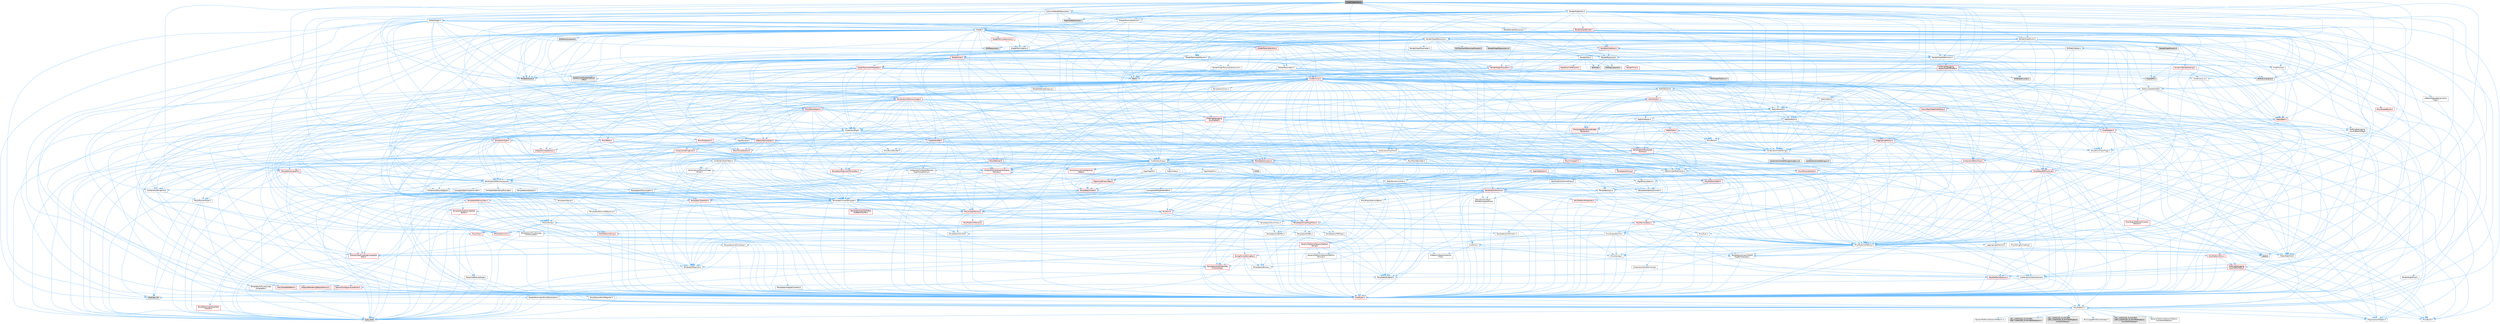 digraph "PixelShaderUtils.h"
{
 // INTERACTIVE_SVG=YES
 // LATEX_PDF_SIZE
  bgcolor="transparent";
  edge [fontname=Helvetica,fontsize=10,labelfontname=Helvetica,labelfontsize=10];
  node [fontname=Helvetica,fontsize=10,shape=box,height=0.2,width=0.4];
  Node1 [id="Node000001",label="PixelShaderUtils.h",height=0.2,width=0.4,color="gray40", fillcolor="grey60", style="filled", fontcolor="black",tooltip=" "];
  Node1 -> Node2 [id="edge1_Node000001_Node000002",color="steelblue1",style="solid",tooltip=" "];
  Node2 [id="Node000002",label="CommonRenderResources.h",height=0.2,width=0.4,color="grey40", fillcolor="white", style="filled",URL="$d3/d27/CommonRenderResources_8h.html",tooltip=" "];
  Node2 -> Node3 [id="edge2_Node000002_Node000003",color="steelblue1",style="solid",tooltip=" "];
  Node3 [id="Node000003",label="GlobalShader.h",height=0.2,width=0.4,color="grey40", fillcolor="white", style="filled",URL="$db/de3/GlobalShader_8h.html",tooltip=" "];
  Node3 -> Node4 [id="edge3_Node000003_Node000004",color="steelblue1",style="solid",tooltip=" "];
  Node4 [id="Node000004",label="Containers/Array.h",height=0.2,width=0.4,color="grey40", fillcolor="white", style="filled",URL="$df/dd0/Array_8h.html",tooltip=" "];
  Node4 -> Node5 [id="edge4_Node000004_Node000005",color="steelblue1",style="solid",tooltip=" "];
  Node5 [id="Node000005",label="CoreTypes.h",height=0.2,width=0.4,color="red", fillcolor="#FFF0F0", style="filled",URL="$dc/dec/CoreTypes_8h.html",tooltip=" "];
  Node5 -> Node6 [id="edge5_Node000005_Node000006",color="steelblue1",style="solid",tooltip=" "];
  Node6 [id="Node000006",label="HAL/Platform.h",height=0.2,width=0.4,color="grey40", fillcolor="white", style="filled",URL="$d9/dd0/Platform_8h.html",tooltip=" "];
  Node6 -> Node7 [id="edge6_Node000006_Node000007",color="steelblue1",style="solid",tooltip=" "];
  Node7 [id="Node000007",label="Misc/Build.h",height=0.2,width=0.4,color="grey40", fillcolor="white", style="filled",URL="$d3/dbb/Build_8h.html",tooltip=" "];
  Node6 -> Node8 [id="edge7_Node000006_Node000008",color="steelblue1",style="solid",tooltip=" "];
  Node8 [id="Node000008",label="Misc/LargeWorldCoordinates.h",height=0.2,width=0.4,color="grey40", fillcolor="white", style="filled",URL="$d2/dcb/LargeWorldCoordinates_8h.html",tooltip=" "];
  Node6 -> Node9 [id="edge8_Node000006_Node000009",color="steelblue1",style="solid",tooltip=" "];
  Node9 [id="Node000009",label="type_traits",height=0.2,width=0.4,color="grey60", fillcolor="#E0E0E0", style="filled",tooltip=" "];
  Node6 -> Node10 [id="edge9_Node000006_Node000010",color="steelblue1",style="solid",tooltip=" "];
  Node10 [id="Node000010",label="PreprocessorHelpers.h",height=0.2,width=0.4,color="grey40", fillcolor="white", style="filled",URL="$db/ddb/PreprocessorHelpers_8h.html",tooltip=" "];
  Node6 -> Node11 [id="edge10_Node000006_Node000011",color="steelblue1",style="solid",tooltip=" "];
  Node11 [id="Node000011",label="UBT_COMPILED_PLATFORM\l/UBT_COMPILED_PLATFORMPlatform\lCompilerPreSetup.h",height=0.2,width=0.4,color="grey60", fillcolor="#E0E0E0", style="filled",tooltip=" "];
  Node6 -> Node12 [id="edge11_Node000006_Node000012",color="steelblue1",style="solid",tooltip=" "];
  Node12 [id="Node000012",label="GenericPlatform/GenericPlatform\lCompilerPreSetup.h",height=0.2,width=0.4,color="grey40", fillcolor="white", style="filled",URL="$d9/dc8/GenericPlatformCompilerPreSetup_8h.html",tooltip=" "];
  Node6 -> Node13 [id="edge12_Node000006_Node000013",color="steelblue1",style="solid",tooltip=" "];
  Node13 [id="Node000013",label="GenericPlatform/GenericPlatform.h",height=0.2,width=0.4,color="grey40", fillcolor="white", style="filled",URL="$d6/d84/GenericPlatform_8h.html",tooltip=" "];
  Node6 -> Node14 [id="edge13_Node000006_Node000014",color="steelblue1",style="solid",tooltip=" "];
  Node14 [id="Node000014",label="UBT_COMPILED_PLATFORM\l/UBT_COMPILED_PLATFORMPlatform.h",height=0.2,width=0.4,color="grey60", fillcolor="#E0E0E0", style="filled",tooltip=" "];
  Node6 -> Node15 [id="edge14_Node000006_Node000015",color="steelblue1",style="solid",tooltip=" "];
  Node15 [id="Node000015",label="UBT_COMPILED_PLATFORM\l/UBT_COMPILED_PLATFORMPlatform\lCompilerSetup.h",height=0.2,width=0.4,color="grey60", fillcolor="#E0E0E0", style="filled",tooltip=" "];
  Node4 -> Node19 [id="edge15_Node000004_Node000019",color="steelblue1",style="solid",tooltip=" "];
  Node19 [id="Node000019",label="Misc/AssertionMacros.h",height=0.2,width=0.4,color="grey40", fillcolor="white", style="filled",URL="$d0/dfa/AssertionMacros_8h.html",tooltip=" "];
  Node19 -> Node5 [id="edge16_Node000019_Node000005",color="steelblue1",style="solid",tooltip=" "];
  Node19 -> Node6 [id="edge17_Node000019_Node000006",color="steelblue1",style="solid",tooltip=" "];
  Node19 -> Node20 [id="edge18_Node000019_Node000020",color="steelblue1",style="solid",tooltip=" "];
  Node20 [id="Node000020",label="HAL/PlatformMisc.h",height=0.2,width=0.4,color="red", fillcolor="#FFF0F0", style="filled",URL="$d0/df5/PlatformMisc_8h.html",tooltip=" "];
  Node20 -> Node5 [id="edge19_Node000020_Node000005",color="steelblue1",style="solid",tooltip=" "];
  Node20 -> Node48 [id="edge20_Node000020_Node000048",color="steelblue1",style="solid",tooltip=" "];
  Node48 [id="Node000048",label="ProfilingDebugging\l/CpuProfilerTrace.h",height=0.2,width=0.4,color="red", fillcolor="#FFF0F0", style="filled",URL="$da/dcb/CpuProfilerTrace_8h.html",tooltip=" "];
  Node48 -> Node5 [id="edge21_Node000048_Node000005",color="steelblue1",style="solid",tooltip=" "];
  Node48 -> Node28 [id="edge22_Node000048_Node000028",color="steelblue1",style="solid",tooltip=" "];
  Node28 [id="Node000028",label="Containers/ContainersFwd.h",height=0.2,width=0.4,color="grey40", fillcolor="white", style="filled",URL="$d4/d0a/ContainersFwd_8h.html",tooltip=" "];
  Node28 -> Node6 [id="edge23_Node000028_Node000006",color="steelblue1",style="solid",tooltip=" "];
  Node28 -> Node5 [id="edge24_Node000028_Node000005",color="steelblue1",style="solid",tooltip=" "];
  Node28 -> Node25 [id="edge25_Node000028_Node000025",color="steelblue1",style="solid",tooltip=" "];
  Node25 [id="Node000025",label="Traits/IsContiguousContainer.h",height=0.2,width=0.4,color="red", fillcolor="#FFF0F0", style="filled",URL="$d5/d3c/IsContiguousContainer_8h.html",tooltip=" "];
  Node25 -> Node5 [id="edge26_Node000025_Node000005",color="steelblue1",style="solid",tooltip=" "];
  Node25 -> Node24 [id="edge27_Node000025_Node000024",color="steelblue1",style="solid",tooltip=" "];
  Node24 [id="Node000024",label="initializer_list",height=0.2,width=0.4,color="grey60", fillcolor="#E0E0E0", style="filled",tooltip=" "];
  Node48 -> Node49 [id="edge28_Node000048_Node000049",color="steelblue1",style="solid",tooltip=" "];
  Node49 [id="Node000049",label="HAL/PlatformAtomics.h",height=0.2,width=0.4,color="red", fillcolor="#FFF0F0", style="filled",URL="$d3/d36/PlatformAtomics_8h.html",tooltip=" "];
  Node49 -> Node5 [id="edge29_Node000049_Node000005",color="steelblue1",style="solid",tooltip=" "];
  Node48 -> Node10 [id="edge30_Node000048_Node000010",color="steelblue1",style="solid",tooltip=" "];
  Node48 -> Node7 [id="edge31_Node000048_Node000007",color="steelblue1",style="solid",tooltip=" "];
  Node19 -> Node10 [id="edge32_Node000019_Node000010",color="steelblue1",style="solid",tooltip=" "];
  Node19 -> Node56 [id="edge33_Node000019_Node000056",color="steelblue1",style="solid",tooltip=" "];
  Node56 [id="Node000056",label="Templates/EnableIf.h",height=0.2,width=0.4,color="grey40", fillcolor="white", style="filled",URL="$d7/d60/EnableIf_8h.html",tooltip=" "];
  Node56 -> Node5 [id="edge34_Node000056_Node000005",color="steelblue1",style="solid",tooltip=" "];
  Node19 -> Node57 [id="edge35_Node000019_Node000057",color="steelblue1",style="solid",tooltip=" "];
  Node57 [id="Node000057",label="Templates/IsArrayOrRefOf\lTypeByPredicate.h",height=0.2,width=0.4,color="grey40", fillcolor="white", style="filled",URL="$d6/da1/IsArrayOrRefOfTypeByPredicate_8h.html",tooltip=" "];
  Node57 -> Node5 [id="edge36_Node000057_Node000005",color="steelblue1",style="solid",tooltip=" "];
  Node19 -> Node58 [id="edge37_Node000019_Node000058",color="steelblue1",style="solid",tooltip=" "];
  Node58 [id="Node000058",label="Templates/IsValidVariadic\lFunctionArg.h",height=0.2,width=0.4,color="red", fillcolor="#FFF0F0", style="filled",URL="$d0/dc8/IsValidVariadicFunctionArg_8h.html",tooltip=" "];
  Node58 -> Node5 [id="edge38_Node000058_Node000005",color="steelblue1",style="solid",tooltip=" "];
  Node58 -> Node9 [id="edge39_Node000058_Node000009",color="steelblue1",style="solid",tooltip=" "];
  Node19 -> Node60 [id="edge40_Node000019_Node000060",color="steelblue1",style="solid",tooltip=" "];
  Node60 [id="Node000060",label="Traits/IsCharEncodingCompatible\lWith.h",height=0.2,width=0.4,color="red", fillcolor="#FFF0F0", style="filled",URL="$df/dd1/IsCharEncodingCompatibleWith_8h.html",tooltip=" "];
  Node60 -> Node9 [id="edge41_Node000060_Node000009",color="steelblue1",style="solid",tooltip=" "];
  Node19 -> Node62 [id="edge42_Node000019_Node000062",color="steelblue1",style="solid",tooltip=" "];
  Node62 [id="Node000062",label="Misc/VarArgs.h",height=0.2,width=0.4,color="grey40", fillcolor="white", style="filled",URL="$d5/d6f/VarArgs_8h.html",tooltip=" "];
  Node62 -> Node5 [id="edge43_Node000062_Node000005",color="steelblue1",style="solid",tooltip=" "];
  Node19 -> Node63 [id="edge44_Node000019_Node000063",color="steelblue1",style="solid",tooltip=" "];
  Node63 [id="Node000063",label="String/FormatStringSan.h",height=0.2,width=0.4,color="red", fillcolor="#FFF0F0", style="filled",URL="$d3/d8b/FormatStringSan_8h.html",tooltip=" "];
  Node63 -> Node9 [id="edge45_Node000063_Node000009",color="steelblue1",style="solid",tooltip=" "];
  Node63 -> Node5 [id="edge46_Node000063_Node000005",color="steelblue1",style="solid",tooltip=" "];
  Node63 -> Node64 [id="edge47_Node000063_Node000064",color="steelblue1",style="solid",tooltip=" "];
  Node64 [id="Node000064",label="Templates/Requires.h",height=0.2,width=0.4,color="grey40", fillcolor="white", style="filled",URL="$dc/d96/Requires_8h.html",tooltip=" "];
  Node64 -> Node56 [id="edge48_Node000064_Node000056",color="steelblue1",style="solid",tooltip=" "];
  Node64 -> Node9 [id="edge49_Node000064_Node000009",color="steelblue1",style="solid",tooltip=" "];
  Node63 -> Node65 [id="edge50_Node000063_Node000065",color="steelblue1",style="solid",tooltip=" "];
  Node65 [id="Node000065",label="Templates/Identity.h",height=0.2,width=0.4,color="grey40", fillcolor="white", style="filled",URL="$d0/dd5/Identity_8h.html",tooltip=" "];
  Node63 -> Node58 [id="edge51_Node000063_Node000058",color="steelblue1",style="solid",tooltip=" "];
  Node63 -> Node28 [id="edge52_Node000063_Node000028",color="steelblue1",style="solid",tooltip=" "];
  Node19 -> Node69 [id="edge53_Node000019_Node000069",color="steelblue1",style="solid",tooltip=" "];
  Node69 [id="Node000069",label="atomic",height=0.2,width=0.4,color="grey60", fillcolor="#E0E0E0", style="filled",tooltip=" "];
  Node4 -> Node70 [id="edge54_Node000004_Node000070",color="steelblue1",style="solid",tooltip=" "];
  Node70 [id="Node000070",label="Misc/IntrusiveUnsetOptional\lState.h",height=0.2,width=0.4,color="red", fillcolor="#FFF0F0", style="filled",URL="$d2/d0a/IntrusiveUnsetOptionalState_8h.html",tooltip=" "];
  Node4 -> Node72 [id="edge55_Node000004_Node000072",color="steelblue1",style="solid",tooltip=" "];
  Node72 [id="Node000072",label="Misc/ReverseIterate.h",height=0.2,width=0.4,color="red", fillcolor="#FFF0F0", style="filled",URL="$db/de3/ReverseIterate_8h.html",tooltip=" "];
  Node72 -> Node6 [id="edge56_Node000072_Node000006",color="steelblue1",style="solid",tooltip=" "];
  Node4 -> Node74 [id="edge57_Node000004_Node000074",color="steelblue1",style="solid",tooltip=" "];
  Node74 [id="Node000074",label="HAL/UnrealMemory.h",height=0.2,width=0.4,color="red", fillcolor="#FFF0F0", style="filled",URL="$d9/d96/UnrealMemory_8h.html",tooltip=" "];
  Node74 -> Node5 [id="edge58_Node000074_Node000005",color="steelblue1",style="solid",tooltip=" "];
  Node74 -> Node78 [id="edge59_Node000074_Node000078",color="steelblue1",style="solid",tooltip=" "];
  Node78 [id="Node000078",label="HAL/MemoryBase.h",height=0.2,width=0.4,color="red", fillcolor="#FFF0F0", style="filled",URL="$d6/d9f/MemoryBase_8h.html",tooltip=" "];
  Node78 -> Node5 [id="edge60_Node000078_Node000005",color="steelblue1",style="solid",tooltip=" "];
  Node78 -> Node49 [id="edge61_Node000078_Node000049",color="steelblue1",style="solid",tooltip=" "];
  Node78 -> Node32 [id="edge62_Node000078_Node000032",color="steelblue1",style="solid",tooltip=" "];
  Node32 [id="Node000032",label="HAL/PlatformCrt.h",height=0.2,width=0.4,color="red", fillcolor="#FFF0F0", style="filled",URL="$d8/d75/PlatformCrt_8h.html",tooltip=" "];
  Node78 -> Node79 [id="edge63_Node000078_Node000079",color="steelblue1",style="solid",tooltip=" "];
  Node79 [id="Node000079",label="Misc/Exec.h",height=0.2,width=0.4,color="grey40", fillcolor="white", style="filled",URL="$de/ddb/Exec_8h.html",tooltip=" "];
  Node79 -> Node5 [id="edge64_Node000079_Node000005",color="steelblue1",style="solid",tooltip=" "];
  Node79 -> Node19 [id="edge65_Node000079_Node000019",color="steelblue1",style="solid",tooltip=" "];
  Node78 -> Node80 [id="edge66_Node000078_Node000080",color="steelblue1",style="solid",tooltip=" "];
  Node80 [id="Node000080",label="Misc/OutputDevice.h",height=0.2,width=0.4,color="grey40", fillcolor="white", style="filled",URL="$d7/d32/OutputDevice_8h.html",tooltip=" "];
  Node80 -> Node27 [id="edge67_Node000080_Node000027",color="steelblue1",style="solid",tooltip=" "];
  Node27 [id="Node000027",label="CoreFwd.h",height=0.2,width=0.4,color="grey40", fillcolor="white", style="filled",URL="$d1/d1e/CoreFwd_8h.html",tooltip=" "];
  Node27 -> Node5 [id="edge68_Node000027_Node000005",color="steelblue1",style="solid",tooltip=" "];
  Node27 -> Node28 [id="edge69_Node000027_Node000028",color="steelblue1",style="solid",tooltip=" "];
  Node27 -> Node29 [id="edge70_Node000027_Node000029",color="steelblue1",style="solid",tooltip=" "];
  Node29 [id="Node000029",label="Math/MathFwd.h",height=0.2,width=0.4,color="grey40", fillcolor="white", style="filled",URL="$d2/d10/MathFwd_8h.html",tooltip=" "];
  Node29 -> Node6 [id="edge71_Node000029_Node000006",color="steelblue1",style="solid",tooltip=" "];
  Node27 -> Node30 [id="edge72_Node000027_Node000030",color="steelblue1",style="solid",tooltip=" "];
  Node30 [id="Node000030",label="UObject/UObjectHierarchy\lFwd.h",height=0.2,width=0.4,color="grey40", fillcolor="white", style="filled",URL="$d3/d13/UObjectHierarchyFwd_8h.html",tooltip=" "];
  Node80 -> Node5 [id="edge73_Node000080_Node000005",color="steelblue1",style="solid",tooltip=" "];
  Node80 -> Node81 [id="edge74_Node000080_Node000081",color="steelblue1",style="solid",tooltip=" "];
  Node81 [id="Node000081",label="Logging/LogVerbosity.h",height=0.2,width=0.4,color="grey40", fillcolor="white", style="filled",URL="$d2/d8f/LogVerbosity_8h.html",tooltip=" "];
  Node81 -> Node5 [id="edge75_Node000081_Node000005",color="steelblue1",style="solid",tooltip=" "];
  Node80 -> Node62 [id="edge76_Node000080_Node000062",color="steelblue1",style="solid",tooltip=" "];
  Node80 -> Node57 [id="edge77_Node000080_Node000057",color="steelblue1",style="solid",tooltip=" "];
  Node80 -> Node58 [id="edge78_Node000080_Node000058",color="steelblue1",style="solid",tooltip=" "];
  Node80 -> Node60 [id="edge79_Node000080_Node000060",color="steelblue1",style="solid",tooltip=" "];
  Node74 -> Node91 [id="edge80_Node000074_Node000091",color="steelblue1",style="solid",tooltip=" "];
  Node91 [id="Node000091",label="HAL/PlatformMemory.h",height=0.2,width=0.4,color="red", fillcolor="#FFF0F0", style="filled",URL="$de/d68/PlatformMemory_8h.html",tooltip=" "];
  Node91 -> Node5 [id="edge81_Node000091_Node000005",color="steelblue1",style="solid",tooltip=" "];
  Node74 -> Node94 [id="edge82_Node000074_Node000094",color="steelblue1",style="solid",tooltip=" "];
  Node94 [id="Node000094",label="Templates/IsPointer.h",height=0.2,width=0.4,color="grey40", fillcolor="white", style="filled",URL="$d7/d05/IsPointer_8h.html",tooltip=" "];
  Node94 -> Node5 [id="edge83_Node000094_Node000005",color="steelblue1",style="solid",tooltip=" "];
  Node4 -> Node95 [id="edge84_Node000004_Node000095",color="steelblue1",style="solid",tooltip=" "];
  Node95 [id="Node000095",label="Templates/UnrealTypeTraits.h",height=0.2,width=0.4,color="red", fillcolor="#FFF0F0", style="filled",URL="$d2/d2d/UnrealTypeTraits_8h.html",tooltip=" "];
  Node95 -> Node5 [id="edge85_Node000095_Node000005",color="steelblue1",style="solid",tooltip=" "];
  Node95 -> Node94 [id="edge86_Node000095_Node000094",color="steelblue1",style="solid",tooltip=" "];
  Node95 -> Node19 [id="edge87_Node000095_Node000019",color="steelblue1",style="solid",tooltip=" "];
  Node95 -> Node87 [id="edge88_Node000095_Node000087",color="steelblue1",style="solid",tooltip=" "];
  Node87 [id="Node000087",label="Templates/AndOrNot.h",height=0.2,width=0.4,color="grey40", fillcolor="white", style="filled",URL="$db/d0a/AndOrNot_8h.html",tooltip=" "];
  Node87 -> Node5 [id="edge89_Node000087_Node000005",color="steelblue1",style="solid",tooltip=" "];
  Node95 -> Node56 [id="edge90_Node000095_Node000056",color="steelblue1",style="solid",tooltip=" "];
  Node95 -> Node96 [id="edge91_Node000095_Node000096",color="steelblue1",style="solid",tooltip=" "];
  Node96 [id="Node000096",label="Templates/IsArithmetic.h",height=0.2,width=0.4,color="grey40", fillcolor="white", style="filled",URL="$d2/d5d/IsArithmetic_8h.html",tooltip=" "];
  Node96 -> Node5 [id="edge92_Node000096_Node000005",color="steelblue1",style="solid",tooltip=" "];
  Node95 -> Node97 [id="edge93_Node000095_Node000097",color="steelblue1",style="solid",tooltip=" "];
  Node97 [id="Node000097",label="Templates/Models.h",height=0.2,width=0.4,color="grey40", fillcolor="white", style="filled",URL="$d3/d0c/Models_8h.html",tooltip=" "];
  Node97 -> Node65 [id="edge94_Node000097_Node000065",color="steelblue1",style="solid",tooltip=" "];
  Node95 -> Node98 [id="edge95_Node000095_Node000098",color="steelblue1",style="solid",tooltip=" "];
  Node98 [id="Node000098",label="Templates/IsPODType.h",height=0.2,width=0.4,color="grey40", fillcolor="white", style="filled",URL="$d7/db1/IsPODType_8h.html",tooltip=" "];
  Node98 -> Node5 [id="edge96_Node000098_Node000005",color="steelblue1",style="solid",tooltip=" "];
  Node95 -> Node99 [id="edge97_Node000095_Node000099",color="steelblue1",style="solid",tooltip=" "];
  Node99 [id="Node000099",label="Templates/IsUECoreType.h",height=0.2,width=0.4,color="grey40", fillcolor="white", style="filled",URL="$d1/db8/IsUECoreType_8h.html",tooltip=" "];
  Node99 -> Node5 [id="edge98_Node000099_Node000005",color="steelblue1",style="solid",tooltip=" "];
  Node99 -> Node9 [id="edge99_Node000099_Node000009",color="steelblue1",style="solid",tooltip=" "];
  Node95 -> Node88 [id="edge100_Node000095_Node000088",color="steelblue1",style="solid",tooltip=" "];
  Node88 [id="Node000088",label="Templates/IsTriviallyCopy\lConstructible.h",height=0.2,width=0.4,color="grey40", fillcolor="white", style="filled",URL="$d3/d78/IsTriviallyCopyConstructible_8h.html",tooltip=" "];
  Node88 -> Node5 [id="edge101_Node000088_Node000005",color="steelblue1",style="solid",tooltip=" "];
  Node88 -> Node9 [id="edge102_Node000088_Node000009",color="steelblue1",style="solid",tooltip=" "];
  Node4 -> Node100 [id="edge103_Node000004_Node000100",color="steelblue1",style="solid",tooltip=" "];
  Node100 [id="Node000100",label="Templates/UnrealTemplate.h",height=0.2,width=0.4,color="grey40", fillcolor="white", style="filled",URL="$d4/d24/UnrealTemplate_8h.html",tooltip=" "];
  Node100 -> Node5 [id="edge104_Node000100_Node000005",color="steelblue1",style="solid",tooltip=" "];
  Node100 -> Node94 [id="edge105_Node000100_Node000094",color="steelblue1",style="solid",tooltip=" "];
  Node100 -> Node74 [id="edge106_Node000100_Node000074",color="steelblue1",style="solid",tooltip=" "];
  Node100 -> Node101 [id="edge107_Node000100_Node000101",color="steelblue1",style="solid",tooltip=" "];
  Node101 [id="Node000101",label="Templates/CopyQualifiers\lAndRefsFromTo.h",height=0.2,width=0.4,color="red", fillcolor="#FFF0F0", style="filled",URL="$d3/db3/CopyQualifiersAndRefsFromTo_8h.html",tooltip=" "];
  Node100 -> Node95 [id="edge108_Node000100_Node000095",color="steelblue1",style="solid",tooltip=" "];
  Node100 -> Node103 [id="edge109_Node000100_Node000103",color="steelblue1",style="solid",tooltip=" "];
  Node103 [id="Node000103",label="Templates/RemoveReference.h",height=0.2,width=0.4,color="grey40", fillcolor="white", style="filled",URL="$da/dbe/RemoveReference_8h.html",tooltip=" "];
  Node103 -> Node5 [id="edge110_Node000103_Node000005",color="steelblue1",style="solid",tooltip=" "];
  Node100 -> Node64 [id="edge111_Node000100_Node000064",color="steelblue1",style="solid",tooltip=" "];
  Node100 -> Node104 [id="edge112_Node000100_Node000104",color="steelblue1",style="solid",tooltip=" "];
  Node104 [id="Node000104",label="Templates/TypeCompatible\lBytes.h",height=0.2,width=0.4,color="red", fillcolor="#FFF0F0", style="filled",URL="$df/d0a/TypeCompatibleBytes_8h.html",tooltip=" "];
  Node104 -> Node5 [id="edge113_Node000104_Node000005",color="steelblue1",style="solid",tooltip=" "];
  Node104 -> Node9 [id="edge114_Node000104_Node000009",color="steelblue1",style="solid",tooltip=" "];
  Node100 -> Node65 [id="edge115_Node000100_Node000065",color="steelblue1",style="solid",tooltip=" "];
  Node100 -> Node25 [id="edge116_Node000100_Node000025",color="steelblue1",style="solid",tooltip=" "];
  Node100 -> Node105 [id="edge117_Node000100_Node000105",color="steelblue1",style="solid",tooltip=" "];
  Node105 [id="Node000105",label="Traits/UseBitwiseSwap.h",height=0.2,width=0.4,color="grey40", fillcolor="white", style="filled",URL="$db/df3/UseBitwiseSwap_8h.html",tooltip=" "];
  Node105 -> Node5 [id="edge118_Node000105_Node000005",color="steelblue1",style="solid",tooltip=" "];
  Node105 -> Node9 [id="edge119_Node000105_Node000009",color="steelblue1",style="solid",tooltip=" "];
  Node100 -> Node9 [id="edge120_Node000100_Node000009",color="steelblue1",style="solid",tooltip=" "];
  Node4 -> Node106 [id="edge121_Node000004_Node000106",color="steelblue1",style="solid",tooltip=" "];
  Node106 [id="Node000106",label="Containers/AllowShrinking.h",height=0.2,width=0.4,color="grey40", fillcolor="white", style="filled",URL="$d7/d1a/AllowShrinking_8h.html",tooltip=" "];
  Node106 -> Node5 [id="edge122_Node000106_Node000005",color="steelblue1",style="solid",tooltip=" "];
  Node4 -> Node107 [id="edge123_Node000004_Node000107",color="steelblue1",style="solid",tooltip=" "];
  Node107 [id="Node000107",label="Containers/ContainerAllocation\lPolicies.h",height=0.2,width=0.4,color="red", fillcolor="#FFF0F0", style="filled",URL="$d7/dff/ContainerAllocationPolicies_8h.html",tooltip=" "];
  Node107 -> Node5 [id="edge124_Node000107_Node000005",color="steelblue1",style="solid",tooltip=" "];
  Node107 -> Node107 [id="edge125_Node000107_Node000107",color="steelblue1",style="solid",tooltip=" "];
  Node107 -> Node109 [id="edge126_Node000107_Node000109",color="steelblue1",style="solid",tooltip=" "];
  Node109 [id="Node000109",label="HAL/PlatformMath.h",height=0.2,width=0.4,color="red", fillcolor="#FFF0F0", style="filled",URL="$dc/d53/PlatformMath_8h.html",tooltip=" "];
  Node109 -> Node5 [id="edge127_Node000109_Node000005",color="steelblue1",style="solid",tooltip=" "];
  Node107 -> Node74 [id="edge128_Node000107_Node000074",color="steelblue1",style="solid",tooltip=" "];
  Node107 -> Node42 [id="edge129_Node000107_Node000042",color="steelblue1",style="solid",tooltip=" "];
  Node42 [id="Node000042",label="Math/NumericLimits.h",height=0.2,width=0.4,color="grey40", fillcolor="white", style="filled",URL="$df/d1b/NumericLimits_8h.html",tooltip=" "];
  Node42 -> Node5 [id="edge130_Node000042_Node000005",color="steelblue1",style="solid",tooltip=" "];
  Node107 -> Node19 [id="edge131_Node000107_Node000019",color="steelblue1",style="solid",tooltip=" "];
  Node107 -> Node117 [id="edge132_Node000107_Node000117",color="steelblue1",style="solid",tooltip=" "];
  Node117 [id="Node000117",label="Templates/IsPolymorphic.h",height=0.2,width=0.4,color="grey40", fillcolor="white", style="filled",URL="$dc/d20/IsPolymorphic_8h.html",tooltip=" "];
  Node107 -> Node118 [id="edge133_Node000107_Node000118",color="steelblue1",style="solid",tooltip=" "];
  Node118 [id="Node000118",label="Templates/MemoryOps.h",height=0.2,width=0.4,color="red", fillcolor="#FFF0F0", style="filled",URL="$db/dea/MemoryOps_8h.html",tooltip=" "];
  Node118 -> Node5 [id="edge134_Node000118_Node000005",color="steelblue1",style="solid",tooltip=" "];
  Node118 -> Node74 [id="edge135_Node000118_Node000074",color="steelblue1",style="solid",tooltip=" "];
  Node118 -> Node89 [id="edge136_Node000118_Node000089",color="steelblue1",style="solid",tooltip=" "];
  Node89 [id="Node000089",label="Templates/IsTriviallyCopy\lAssignable.h",height=0.2,width=0.4,color="grey40", fillcolor="white", style="filled",URL="$d2/df2/IsTriviallyCopyAssignable_8h.html",tooltip=" "];
  Node89 -> Node5 [id="edge137_Node000089_Node000005",color="steelblue1",style="solid",tooltip=" "];
  Node89 -> Node9 [id="edge138_Node000089_Node000009",color="steelblue1",style="solid",tooltip=" "];
  Node118 -> Node88 [id="edge139_Node000118_Node000088",color="steelblue1",style="solid",tooltip=" "];
  Node118 -> Node64 [id="edge140_Node000118_Node000064",color="steelblue1",style="solid",tooltip=" "];
  Node118 -> Node95 [id="edge141_Node000118_Node000095",color="steelblue1",style="solid",tooltip=" "];
  Node118 -> Node105 [id="edge142_Node000118_Node000105",color="steelblue1",style="solid",tooltip=" "];
  Node118 -> Node9 [id="edge143_Node000118_Node000009",color="steelblue1",style="solid",tooltip=" "];
  Node107 -> Node104 [id="edge144_Node000107_Node000104",color="steelblue1",style="solid",tooltip=" "];
  Node107 -> Node9 [id="edge145_Node000107_Node000009",color="steelblue1",style="solid",tooltip=" "];
  Node4 -> Node119 [id="edge146_Node000004_Node000119",color="steelblue1",style="solid",tooltip=" "];
  Node119 [id="Node000119",label="Containers/ContainerElement\lTypeCompatibility.h",height=0.2,width=0.4,color="grey40", fillcolor="white", style="filled",URL="$df/ddf/ContainerElementTypeCompatibility_8h.html",tooltip=" "];
  Node119 -> Node5 [id="edge147_Node000119_Node000005",color="steelblue1",style="solid",tooltip=" "];
  Node119 -> Node95 [id="edge148_Node000119_Node000095",color="steelblue1",style="solid",tooltip=" "];
  Node4 -> Node120 [id="edge149_Node000004_Node000120",color="steelblue1",style="solid",tooltip=" "];
  Node120 [id="Node000120",label="Serialization/Archive.h",height=0.2,width=0.4,color="red", fillcolor="#FFF0F0", style="filled",URL="$d7/d3b/Archive_8h.html",tooltip=" "];
  Node120 -> Node27 [id="edge150_Node000120_Node000027",color="steelblue1",style="solid",tooltip=" "];
  Node120 -> Node5 [id="edge151_Node000120_Node000005",color="steelblue1",style="solid",tooltip=" "];
  Node120 -> Node121 [id="edge152_Node000120_Node000121",color="steelblue1",style="solid",tooltip=" "];
  Node121 [id="Node000121",label="HAL/PlatformProperties.h",height=0.2,width=0.4,color="red", fillcolor="#FFF0F0", style="filled",URL="$d9/db0/PlatformProperties_8h.html",tooltip=" "];
  Node121 -> Node5 [id="edge153_Node000121_Node000005",color="steelblue1",style="solid",tooltip=" "];
  Node120 -> Node124 [id="edge154_Node000120_Node000124",color="steelblue1",style="solid",tooltip=" "];
  Node124 [id="Node000124",label="Internationalization\l/TextNamespaceFwd.h",height=0.2,width=0.4,color="grey40", fillcolor="white", style="filled",URL="$d8/d97/TextNamespaceFwd_8h.html",tooltip=" "];
  Node124 -> Node5 [id="edge155_Node000124_Node000005",color="steelblue1",style="solid",tooltip=" "];
  Node120 -> Node29 [id="edge156_Node000120_Node000029",color="steelblue1",style="solid",tooltip=" "];
  Node120 -> Node19 [id="edge157_Node000120_Node000019",color="steelblue1",style="solid",tooltip=" "];
  Node120 -> Node7 [id="edge158_Node000120_Node000007",color="steelblue1",style="solid",tooltip=" "];
  Node120 -> Node125 [id="edge159_Node000120_Node000125",color="steelblue1",style="solid",tooltip=" "];
  Node125 [id="Node000125",label="Misc/EngineVersionBase.h",height=0.2,width=0.4,color="grey40", fillcolor="white", style="filled",URL="$d5/d2b/EngineVersionBase_8h.html",tooltip=" "];
  Node125 -> Node5 [id="edge160_Node000125_Node000005",color="steelblue1",style="solid",tooltip=" "];
  Node120 -> Node62 [id="edge161_Node000120_Node000062",color="steelblue1",style="solid",tooltip=" "];
  Node120 -> Node56 [id="edge162_Node000120_Node000056",color="steelblue1",style="solid",tooltip=" "];
  Node120 -> Node57 [id="edge163_Node000120_Node000057",color="steelblue1",style="solid",tooltip=" "];
  Node120 -> Node128 [id="edge164_Node000120_Node000128",color="steelblue1",style="solid",tooltip=" "];
  Node128 [id="Node000128",label="Templates/IsEnumClass.h",height=0.2,width=0.4,color="grey40", fillcolor="white", style="filled",URL="$d7/d15/IsEnumClass_8h.html",tooltip=" "];
  Node128 -> Node5 [id="edge165_Node000128_Node000005",color="steelblue1",style="solid",tooltip=" "];
  Node128 -> Node87 [id="edge166_Node000128_Node000087",color="steelblue1",style="solid",tooltip=" "];
  Node120 -> Node58 [id="edge167_Node000120_Node000058",color="steelblue1",style="solid",tooltip=" "];
  Node120 -> Node100 [id="edge168_Node000120_Node000100",color="steelblue1",style="solid",tooltip=" "];
  Node120 -> Node60 [id="edge169_Node000120_Node000060",color="steelblue1",style="solid",tooltip=" "];
  Node4 -> Node130 [id="edge170_Node000004_Node000130",color="steelblue1",style="solid",tooltip=" "];
  Node130 [id="Node000130",label="Serialization/MemoryImage\lWriter.h",height=0.2,width=0.4,color="grey40", fillcolor="white", style="filled",URL="$d0/d08/MemoryImageWriter_8h.html",tooltip=" "];
  Node130 -> Node5 [id="edge171_Node000130_Node000005",color="steelblue1",style="solid",tooltip=" "];
  Node130 -> Node131 [id="edge172_Node000130_Node000131",color="steelblue1",style="solid",tooltip=" "];
  Node131 [id="Node000131",label="Serialization/MemoryLayout.h",height=0.2,width=0.4,color="grey40", fillcolor="white", style="filled",URL="$d7/d66/MemoryLayout_8h.html",tooltip=" "];
  Node131 -> Node132 [id="edge173_Node000131_Node000132",color="steelblue1",style="solid",tooltip=" "];
  Node132 [id="Node000132",label="Concepts/StaticClassProvider.h",height=0.2,width=0.4,color="grey40", fillcolor="white", style="filled",URL="$dd/d83/StaticClassProvider_8h.html",tooltip=" "];
  Node131 -> Node133 [id="edge174_Node000131_Node000133",color="steelblue1",style="solid",tooltip=" "];
  Node133 [id="Node000133",label="Concepts/StaticStructProvider.h",height=0.2,width=0.4,color="grey40", fillcolor="white", style="filled",URL="$d5/d77/StaticStructProvider_8h.html",tooltip=" "];
  Node131 -> Node134 [id="edge175_Node000131_Node000134",color="steelblue1",style="solid",tooltip=" "];
  Node134 [id="Node000134",label="Containers/EnumAsByte.h",height=0.2,width=0.4,color="grey40", fillcolor="white", style="filled",URL="$d6/d9a/EnumAsByte_8h.html",tooltip=" "];
  Node134 -> Node5 [id="edge176_Node000134_Node000005",color="steelblue1",style="solid",tooltip=" "];
  Node134 -> Node98 [id="edge177_Node000134_Node000098",color="steelblue1",style="solid",tooltip=" "];
  Node134 -> Node135 [id="edge178_Node000134_Node000135",color="steelblue1",style="solid",tooltip=" "];
  Node135 [id="Node000135",label="Templates/TypeHash.h",height=0.2,width=0.4,color="red", fillcolor="#FFF0F0", style="filled",URL="$d1/d62/TypeHash_8h.html",tooltip=" "];
  Node135 -> Node5 [id="edge179_Node000135_Node000005",color="steelblue1",style="solid",tooltip=" "];
  Node135 -> Node64 [id="edge180_Node000135_Node000064",color="steelblue1",style="solid",tooltip=" "];
  Node135 -> Node136 [id="edge181_Node000135_Node000136",color="steelblue1",style="solid",tooltip=" "];
  Node136 [id="Node000136",label="Misc/Crc.h",height=0.2,width=0.4,color="red", fillcolor="#FFF0F0", style="filled",URL="$d4/dd2/Crc_8h.html",tooltip=" "];
  Node136 -> Node5 [id="edge182_Node000136_Node000005",color="steelblue1",style="solid",tooltip=" "];
  Node136 -> Node76 [id="edge183_Node000136_Node000076",color="steelblue1",style="solid",tooltip=" "];
  Node76 [id="Node000076",label="HAL/PlatformString.h",height=0.2,width=0.4,color="red", fillcolor="#FFF0F0", style="filled",URL="$db/db5/PlatformString_8h.html",tooltip=" "];
  Node76 -> Node5 [id="edge184_Node000076_Node000005",color="steelblue1",style="solid",tooltip=" "];
  Node136 -> Node19 [id="edge185_Node000136_Node000019",color="steelblue1",style="solid",tooltip=" "];
  Node136 -> Node137 [id="edge186_Node000136_Node000137",color="steelblue1",style="solid",tooltip=" "];
  Node137 [id="Node000137",label="Misc/CString.h",height=0.2,width=0.4,color="grey40", fillcolor="white", style="filled",URL="$d2/d49/CString_8h.html",tooltip=" "];
  Node137 -> Node5 [id="edge187_Node000137_Node000005",color="steelblue1",style="solid",tooltip=" "];
  Node137 -> Node32 [id="edge188_Node000137_Node000032",color="steelblue1",style="solid",tooltip=" "];
  Node137 -> Node76 [id="edge189_Node000137_Node000076",color="steelblue1",style="solid",tooltip=" "];
  Node137 -> Node19 [id="edge190_Node000137_Node000019",color="steelblue1",style="solid",tooltip=" "];
  Node137 -> Node138 [id="edge191_Node000137_Node000138",color="steelblue1",style="solid",tooltip=" "];
  Node138 [id="Node000138",label="Misc/Char.h",height=0.2,width=0.4,color="red", fillcolor="#FFF0F0", style="filled",URL="$d0/d58/Char_8h.html",tooltip=" "];
  Node138 -> Node5 [id="edge192_Node000138_Node000005",color="steelblue1",style="solid",tooltip=" "];
  Node138 -> Node9 [id="edge193_Node000138_Node000009",color="steelblue1",style="solid",tooltip=" "];
  Node137 -> Node62 [id="edge194_Node000137_Node000062",color="steelblue1",style="solid",tooltip=" "];
  Node137 -> Node57 [id="edge195_Node000137_Node000057",color="steelblue1",style="solid",tooltip=" "];
  Node137 -> Node58 [id="edge196_Node000137_Node000058",color="steelblue1",style="solid",tooltip=" "];
  Node137 -> Node60 [id="edge197_Node000137_Node000060",color="steelblue1",style="solid",tooltip=" "];
  Node136 -> Node138 [id="edge198_Node000136_Node000138",color="steelblue1",style="solid",tooltip=" "];
  Node136 -> Node95 [id="edge199_Node000136_Node000095",color="steelblue1",style="solid",tooltip=" "];
  Node135 -> Node9 [id="edge200_Node000135_Node000009",color="steelblue1",style="solid",tooltip=" "];
  Node131 -> Node22 [id="edge201_Node000131_Node000022",color="steelblue1",style="solid",tooltip=" "];
  Node22 [id="Node000022",label="Containers/StringFwd.h",height=0.2,width=0.4,color="grey40", fillcolor="white", style="filled",URL="$df/d37/StringFwd_8h.html",tooltip=" "];
  Node22 -> Node5 [id="edge202_Node000022_Node000005",color="steelblue1",style="solid",tooltip=" "];
  Node22 -> Node23 [id="edge203_Node000022_Node000023",color="steelblue1",style="solid",tooltip=" "];
  Node23 [id="Node000023",label="Traits/ElementType.h",height=0.2,width=0.4,color="grey40", fillcolor="white", style="filled",URL="$d5/d4f/ElementType_8h.html",tooltip=" "];
  Node23 -> Node6 [id="edge204_Node000023_Node000006",color="steelblue1",style="solid",tooltip=" "];
  Node23 -> Node24 [id="edge205_Node000023_Node000024",color="steelblue1",style="solid",tooltip=" "];
  Node23 -> Node9 [id="edge206_Node000023_Node000009",color="steelblue1",style="solid",tooltip=" "];
  Node22 -> Node25 [id="edge207_Node000022_Node000025",color="steelblue1",style="solid",tooltip=" "];
  Node131 -> Node74 [id="edge208_Node000131_Node000074",color="steelblue1",style="solid",tooltip=" "];
  Node131 -> Node142 [id="edge209_Node000131_Node000142",color="steelblue1",style="solid",tooltip=" "];
  Node142 [id="Node000142",label="Misc/DelayedAutoRegister.h",height=0.2,width=0.4,color="grey40", fillcolor="white", style="filled",URL="$d1/dda/DelayedAutoRegister_8h.html",tooltip=" "];
  Node142 -> Node6 [id="edge210_Node000142_Node000006",color="steelblue1",style="solid",tooltip=" "];
  Node131 -> Node56 [id="edge211_Node000131_Node000056",color="steelblue1",style="solid",tooltip=" "];
  Node131 -> Node143 [id="edge212_Node000131_Node000143",color="steelblue1",style="solid",tooltip=" "];
  Node143 [id="Node000143",label="Templates/IsAbstract.h",height=0.2,width=0.4,color="grey40", fillcolor="white", style="filled",URL="$d8/db7/IsAbstract_8h.html",tooltip=" "];
  Node131 -> Node117 [id="edge213_Node000131_Node000117",color="steelblue1",style="solid",tooltip=" "];
  Node131 -> Node97 [id="edge214_Node000131_Node000097",color="steelblue1",style="solid",tooltip=" "];
  Node131 -> Node100 [id="edge215_Node000131_Node000100",color="steelblue1",style="solid",tooltip=" "];
  Node4 -> Node144 [id="edge216_Node000004_Node000144",color="steelblue1",style="solid",tooltip=" "];
  Node144 [id="Node000144",label="Algo/Heapify.h",height=0.2,width=0.4,color="grey40", fillcolor="white", style="filled",URL="$d0/d2a/Heapify_8h.html",tooltip=" "];
  Node144 -> Node145 [id="edge217_Node000144_Node000145",color="steelblue1",style="solid",tooltip=" "];
  Node145 [id="Node000145",label="Algo/Impl/BinaryHeap.h",height=0.2,width=0.4,color="red", fillcolor="#FFF0F0", style="filled",URL="$d7/da3/Algo_2Impl_2BinaryHeap_8h.html",tooltip=" "];
  Node145 -> Node146 [id="edge218_Node000145_Node000146",color="steelblue1",style="solid",tooltip=" "];
  Node146 [id="Node000146",label="Templates/Invoke.h",height=0.2,width=0.4,color="red", fillcolor="#FFF0F0", style="filled",URL="$d7/deb/Invoke_8h.html",tooltip=" "];
  Node146 -> Node5 [id="edge219_Node000146_Node000005",color="steelblue1",style="solid",tooltip=" "];
  Node146 -> Node100 [id="edge220_Node000146_Node000100",color="steelblue1",style="solid",tooltip=" "];
  Node146 -> Node9 [id="edge221_Node000146_Node000009",color="steelblue1",style="solid",tooltip=" "];
  Node145 -> Node9 [id="edge222_Node000145_Node000009",color="steelblue1",style="solid",tooltip=" "];
  Node144 -> Node150 [id="edge223_Node000144_Node000150",color="steelblue1",style="solid",tooltip=" "];
  Node150 [id="Node000150",label="Templates/IdentityFunctor.h",height=0.2,width=0.4,color="grey40", fillcolor="white", style="filled",URL="$d7/d2e/IdentityFunctor_8h.html",tooltip=" "];
  Node150 -> Node6 [id="edge224_Node000150_Node000006",color="steelblue1",style="solid",tooltip=" "];
  Node144 -> Node146 [id="edge225_Node000144_Node000146",color="steelblue1",style="solid",tooltip=" "];
  Node144 -> Node151 [id="edge226_Node000144_Node000151",color="steelblue1",style="solid",tooltip=" "];
  Node151 [id="Node000151",label="Templates/Less.h",height=0.2,width=0.4,color="grey40", fillcolor="white", style="filled",URL="$de/dc8/Less_8h.html",tooltip=" "];
  Node151 -> Node5 [id="edge227_Node000151_Node000005",color="steelblue1",style="solid",tooltip=" "];
  Node151 -> Node100 [id="edge228_Node000151_Node000100",color="steelblue1",style="solid",tooltip=" "];
  Node144 -> Node100 [id="edge229_Node000144_Node000100",color="steelblue1",style="solid",tooltip=" "];
  Node4 -> Node152 [id="edge230_Node000004_Node000152",color="steelblue1",style="solid",tooltip=" "];
  Node152 [id="Node000152",label="Algo/HeapSort.h",height=0.2,width=0.4,color="grey40", fillcolor="white", style="filled",URL="$d3/d92/HeapSort_8h.html",tooltip=" "];
  Node152 -> Node145 [id="edge231_Node000152_Node000145",color="steelblue1",style="solid",tooltip=" "];
  Node152 -> Node150 [id="edge232_Node000152_Node000150",color="steelblue1",style="solid",tooltip=" "];
  Node152 -> Node151 [id="edge233_Node000152_Node000151",color="steelblue1",style="solid",tooltip=" "];
  Node152 -> Node100 [id="edge234_Node000152_Node000100",color="steelblue1",style="solid",tooltip=" "];
  Node4 -> Node153 [id="edge235_Node000004_Node000153",color="steelblue1",style="solid",tooltip=" "];
  Node153 [id="Node000153",label="Algo/IsHeap.h",height=0.2,width=0.4,color="grey40", fillcolor="white", style="filled",URL="$de/d32/IsHeap_8h.html",tooltip=" "];
  Node153 -> Node145 [id="edge236_Node000153_Node000145",color="steelblue1",style="solid",tooltip=" "];
  Node153 -> Node150 [id="edge237_Node000153_Node000150",color="steelblue1",style="solid",tooltip=" "];
  Node153 -> Node146 [id="edge238_Node000153_Node000146",color="steelblue1",style="solid",tooltip=" "];
  Node153 -> Node151 [id="edge239_Node000153_Node000151",color="steelblue1",style="solid",tooltip=" "];
  Node153 -> Node100 [id="edge240_Node000153_Node000100",color="steelblue1",style="solid",tooltip=" "];
  Node4 -> Node145 [id="edge241_Node000004_Node000145",color="steelblue1",style="solid",tooltip=" "];
  Node4 -> Node154 [id="edge242_Node000004_Node000154",color="steelblue1",style="solid",tooltip=" "];
  Node154 [id="Node000154",label="Algo/StableSort.h",height=0.2,width=0.4,color="red", fillcolor="#FFF0F0", style="filled",URL="$d7/d3c/StableSort_8h.html",tooltip=" "];
  Node154 -> Node155 [id="edge243_Node000154_Node000155",color="steelblue1",style="solid",tooltip=" "];
  Node155 [id="Node000155",label="Algo/BinarySearch.h",height=0.2,width=0.4,color="grey40", fillcolor="white", style="filled",URL="$db/db4/BinarySearch_8h.html",tooltip=" "];
  Node155 -> Node150 [id="edge244_Node000155_Node000150",color="steelblue1",style="solid",tooltip=" "];
  Node155 -> Node146 [id="edge245_Node000155_Node000146",color="steelblue1",style="solid",tooltip=" "];
  Node155 -> Node151 [id="edge246_Node000155_Node000151",color="steelblue1",style="solid",tooltip=" "];
  Node154 -> Node150 [id="edge247_Node000154_Node000150",color="steelblue1",style="solid",tooltip=" "];
  Node154 -> Node146 [id="edge248_Node000154_Node000146",color="steelblue1",style="solid",tooltip=" "];
  Node154 -> Node151 [id="edge249_Node000154_Node000151",color="steelblue1",style="solid",tooltip=" "];
  Node154 -> Node100 [id="edge250_Node000154_Node000100",color="steelblue1",style="solid",tooltip=" "];
  Node4 -> Node157 [id="edge251_Node000004_Node000157",color="steelblue1",style="solid",tooltip=" "];
  Node157 [id="Node000157",label="Concepts/GetTypeHashable.h",height=0.2,width=0.4,color="grey40", fillcolor="white", style="filled",URL="$d3/da2/GetTypeHashable_8h.html",tooltip=" "];
  Node157 -> Node5 [id="edge252_Node000157_Node000005",color="steelblue1",style="solid",tooltip=" "];
  Node157 -> Node135 [id="edge253_Node000157_Node000135",color="steelblue1",style="solid",tooltip=" "];
  Node4 -> Node150 [id="edge254_Node000004_Node000150",color="steelblue1",style="solid",tooltip=" "];
  Node4 -> Node146 [id="edge255_Node000004_Node000146",color="steelblue1",style="solid",tooltip=" "];
  Node4 -> Node151 [id="edge256_Node000004_Node000151",color="steelblue1",style="solid",tooltip=" "];
  Node4 -> Node158 [id="edge257_Node000004_Node000158",color="steelblue1",style="solid",tooltip=" "];
  Node158 [id="Node000158",label="Templates/LosesQualifiers\lFromTo.h",height=0.2,width=0.4,color="red", fillcolor="#FFF0F0", style="filled",URL="$d2/db3/LosesQualifiersFromTo_8h.html",tooltip=" "];
  Node158 -> Node9 [id="edge258_Node000158_Node000009",color="steelblue1",style="solid",tooltip=" "];
  Node4 -> Node64 [id="edge259_Node000004_Node000064",color="steelblue1",style="solid",tooltip=" "];
  Node4 -> Node159 [id="edge260_Node000004_Node000159",color="steelblue1",style="solid",tooltip=" "];
  Node159 [id="Node000159",label="Templates/Sorting.h",height=0.2,width=0.4,color="red", fillcolor="#FFF0F0", style="filled",URL="$d3/d9e/Sorting_8h.html",tooltip=" "];
  Node159 -> Node5 [id="edge261_Node000159_Node000005",color="steelblue1",style="solid",tooltip=" "];
  Node159 -> Node155 [id="edge262_Node000159_Node000155",color="steelblue1",style="solid",tooltip=" "];
  Node159 -> Node109 [id="edge263_Node000159_Node000109",color="steelblue1",style="solid",tooltip=" "];
  Node159 -> Node151 [id="edge264_Node000159_Node000151",color="steelblue1",style="solid",tooltip=" "];
  Node4 -> Node163 [id="edge265_Node000004_Node000163",color="steelblue1",style="solid",tooltip=" "];
  Node163 [id="Node000163",label="Templates/AlignmentTemplates.h",height=0.2,width=0.4,color="red", fillcolor="#FFF0F0", style="filled",URL="$dd/d32/AlignmentTemplates_8h.html",tooltip=" "];
  Node163 -> Node5 [id="edge266_Node000163_Node000005",color="steelblue1",style="solid",tooltip=" "];
  Node163 -> Node94 [id="edge267_Node000163_Node000094",color="steelblue1",style="solid",tooltip=" "];
  Node4 -> Node23 [id="edge268_Node000004_Node000023",color="steelblue1",style="solid",tooltip=" "];
  Node4 -> Node115 [id="edge269_Node000004_Node000115",color="steelblue1",style="solid",tooltip=" "];
  Node115 [id="Node000115",label="limits",height=0.2,width=0.4,color="grey60", fillcolor="#E0E0E0", style="filled",tooltip=" "];
  Node4 -> Node9 [id="edge270_Node000004_Node000009",color="steelblue1",style="solid",tooltip=" "];
  Node3 -> Node164 [id="edge271_Node000003_Node000164",color="steelblue1",style="solid",tooltip=" "];
  Node164 [id="Node000164",label="Containers/Map.h",height=0.2,width=0.4,color="grey40", fillcolor="white", style="filled",URL="$df/d79/Map_8h.html",tooltip=" "];
  Node164 -> Node5 [id="edge272_Node000164_Node000005",color="steelblue1",style="solid",tooltip=" "];
  Node164 -> Node165 [id="edge273_Node000164_Node000165",color="steelblue1",style="solid",tooltip=" "];
  Node165 [id="Node000165",label="Algo/Reverse.h",height=0.2,width=0.4,color="grey40", fillcolor="white", style="filled",URL="$d5/d93/Reverse_8h.html",tooltip=" "];
  Node165 -> Node5 [id="edge274_Node000165_Node000005",color="steelblue1",style="solid",tooltip=" "];
  Node165 -> Node100 [id="edge275_Node000165_Node000100",color="steelblue1",style="solid",tooltip=" "];
  Node164 -> Node119 [id="edge276_Node000164_Node000119",color="steelblue1",style="solid",tooltip=" "];
  Node164 -> Node166 [id="edge277_Node000164_Node000166",color="steelblue1",style="solid",tooltip=" "];
  Node166 [id="Node000166",label="Containers/Set.h",height=0.2,width=0.4,color="red", fillcolor="#FFF0F0", style="filled",URL="$d4/d45/Set_8h.html",tooltip=" "];
  Node166 -> Node107 [id="edge278_Node000166_Node000107",color="steelblue1",style="solid",tooltip=" "];
  Node166 -> Node119 [id="edge279_Node000166_Node000119",color="steelblue1",style="solid",tooltip=" "];
  Node166 -> Node28 [id="edge280_Node000166_Node000028",color="steelblue1",style="solid",tooltip=" "];
  Node166 -> Node162 [id="edge281_Node000166_Node000162",color="steelblue1",style="solid",tooltip=" "];
  Node162 [id="Node000162",label="Math/UnrealMathUtility.h",height=0.2,width=0.4,color="grey40", fillcolor="white", style="filled",URL="$db/db8/UnrealMathUtility_8h.html",tooltip=" "];
  Node162 -> Node5 [id="edge282_Node000162_Node000005",color="steelblue1",style="solid",tooltip=" "];
  Node162 -> Node19 [id="edge283_Node000162_Node000019",color="steelblue1",style="solid",tooltip=" "];
  Node162 -> Node109 [id="edge284_Node000162_Node000109",color="steelblue1",style="solid",tooltip=" "];
  Node162 -> Node29 [id="edge285_Node000162_Node000029",color="steelblue1",style="solid",tooltip=" "];
  Node162 -> Node65 [id="edge286_Node000162_Node000065",color="steelblue1",style="solid",tooltip=" "];
  Node162 -> Node64 [id="edge287_Node000162_Node000064",color="steelblue1",style="solid",tooltip=" "];
  Node166 -> Node19 [id="edge288_Node000166_Node000019",color="steelblue1",style="solid",tooltip=" "];
  Node166 -> Node191 [id="edge289_Node000166_Node000191",color="steelblue1",style="solid",tooltip=" "];
  Node191 [id="Node000191",label="Misc/StructBuilder.h",height=0.2,width=0.4,color="grey40", fillcolor="white", style="filled",URL="$d9/db3/StructBuilder_8h.html",tooltip=" "];
  Node191 -> Node5 [id="edge290_Node000191_Node000005",color="steelblue1",style="solid",tooltip=" "];
  Node191 -> Node162 [id="edge291_Node000191_Node000162",color="steelblue1",style="solid",tooltip=" "];
  Node191 -> Node163 [id="edge292_Node000191_Node000163",color="steelblue1",style="solid",tooltip=" "];
  Node166 -> Node130 [id="edge293_Node000166_Node000130",color="steelblue1",style="solid",tooltip=" "];
  Node166 -> Node171 [id="edge294_Node000166_Node000171",color="steelblue1",style="solid",tooltip=" "];
  Node171 [id="Node000171",label="Serialization/Structured\lArchive.h",height=0.2,width=0.4,color="red", fillcolor="#FFF0F0", style="filled",URL="$d9/d1e/StructuredArchive_8h.html",tooltip=" "];
  Node171 -> Node4 [id="edge295_Node000171_Node000004",color="steelblue1",style="solid",tooltip=" "];
  Node171 -> Node107 [id="edge296_Node000171_Node000107",color="steelblue1",style="solid",tooltip=" "];
  Node171 -> Node5 [id="edge297_Node000171_Node000005",color="steelblue1",style="solid",tooltip=" "];
  Node171 -> Node7 [id="edge298_Node000171_Node000007",color="steelblue1",style="solid",tooltip=" "];
  Node171 -> Node120 [id="edge299_Node000171_Node000120",color="steelblue1",style="solid",tooltip=" "];
  Node166 -> Node192 [id="edge300_Node000166_Node000192",color="steelblue1",style="solid",tooltip=" "];
  Node192 [id="Node000192",label="Templates/Function.h",height=0.2,width=0.4,color="red", fillcolor="#FFF0F0", style="filled",URL="$df/df5/Function_8h.html",tooltip=" "];
  Node192 -> Node5 [id="edge301_Node000192_Node000005",color="steelblue1",style="solid",tooltip=" "];
  Node192 -> Node19 [id="edge302_Node000192_Node000019",color="steelblue1",style="solid",tooltip=" "];
  Node192 -> Node70 [id="edge303_Node000192_Node000070",color="steelblue1",style="solid",tooltip=" "];
  Node192 -> Node74 [id="edge304_Node000192_Node000074",color="steelblue1",style="solid",tooltip=" "];
  Node192 -> Node95 [id="edge305_Node000192_Node000095",color="steelblue1",style="solid",tooltip=" "];
  Node192 -> Node146 [id="edge306_Node000192_Node000146",color="steelblue1",style="solid",tooltip=" "];
  Node192 -> Node100 [id="edge307_Node000192_Node000100",color="steelblue1",style="solid",tooltip=" "];
  Node192 -> Node64 [id="edge308_Node000192_Node000064",color="steelblue1",style="solid",tooltip=" "];
  Node192 -> Node162 [id="edge309_Node000192_Node000162",color="steelblue1",style="solid",tooltip=" "];
  Node192 -> Node9 [id="edge310_Node000192_Node000009",color="steelblue1",style="solid",tooltip=" "];
  Node166 -> Node159 [id="edge311_Node000166_Node000159",color="steelblue1",style="solid",tooltip=" "];
  Node166 -> Node135 [id="edge312_Node000166_Node000135",color="steelblue1",style="solid",tooltip=" "];
  Node166 -> Node100 [id="edge313_Node000166_Node000100",color="steelblue1",style="solid",tooltip=" "];
  Node166 -> Node24 [id="edge314_Node000166_Node000024",color="steelblue1",style="solid",tooltip=" "];
  Node166 -> Node9 [id="edge315_Node000166_Node000009",color="steelblue1",style="solid",tooltip=" "];
  Node164 -> Node187 [id="edge316_Node000164_Node000187",color="steelblue1",style="solid",tooltip=" "];
  Node187 [id="Node000187",label="Containers/UnrealString.h",height=0.2,width=0.4,color="grey40", fillcolor="white", style="filled",URL="$d5/dba/UnrealString_8h.html",tooltip=" "];
  Node187 -> Node188 [id="edge317_Node000187_Node000188",color="steelblue1",style="solid",tooltip=" "];
  Node188 [id="Node000188",label="Containers/UnrealStringIncludes.h.inl",height=0.2,width=0.4,color="grey60", fillcolor="#E0E0E0", style="filled",tooltip=" "];
  Node187 -> Node189 [id="edge318_Node000187_Node000189",color="steelblue1",style="solid",tooltip=" "];
  Node189 [id="Node000189",label="Containers/UnrealString.h.inl",height=0.2,width=0.4,color="grey60", fillcolor="#E0E0E0", style="filled",tooltip=" "];
  Node187 -> Node190 [id="edge319_Node000187_Node000190",color="steelblue1",style="solid",tooltip=" "];
  Node190 [id="Node000190",label="Misc/StringFormatArg.h",height=0.2,width=0.4,color="grey40", fillcolor="white", style="filled",URL="$d2/d16/StringFormatArg_8h.html",tooltip=" "];
  Node190 -> Node28 [id="edge320_Node000190_Node000028",color="steelblue1",style="solid",tooltip=" "];
  Node164 -> Node19 [id="edge321_Node000164_Node000019",color="steelblue1",style="solid",tooltip=" "];
  Node164 -> Node191 [id="edge322_Node000164_Node000191",color="steelblue1",style="solid",tooltip=" "];
  Node164 -> Node192 [id="edge323_Node000164_Node000192",color="steelblue1",style="solid",tooltip=" "];
  Node164 -> Node159 [id="edge324_Node000164_Node000159",color="steelblue1",style="solid",tooltip=" "];
  Node164 -> Node195 [id="edge325_Node000164_Node000195",color="steelblue1",style="solid",tooltip=" "];
  Node195 [id="Node000195",label="Templates/Tuple.h",height=0.2,width=0.4,color="red", fillcolor="#FFF0F0", style="filled",URL="$d2/d4f/Tuple_8h.html",tooltip=" "];
  Node195 -> Node5 [id="edge326_Node000195_Node000005",color="steelblue1",style="solid",tooltip=" "];
  Node195 -> Node100 [id="edge327_Node000195_Node000100",color="steelblue1",style="solid",tooltip=" "];
  Node195 -> Node146 [id="edge328_Node000195_Node000146",color="steelblue1",style="solid",tooltip=" "];
  Node195 -> Node171 [id="edge329_Node000195_Node000171",color="steelblue1",style="solid",tooltip=" "];
  Node195 -> Node131 [id="edge330_Node000195_Node000131",color="steelblue1",style="solid",tooltip=" "];
  Node195 -> Node64 [id="edge331_Node000195_Node000064",color="steelblue1",style="solid",tooltip=" "];
  Node195 -> Node135 [id="edge332_Node000195_Node000135",color="steelblue1",style="solid",tooltip=" "];
  Node195 -> Node9 [id="edge333_Node000195_Node000009",color="steelblue1",style="solid",tooltip=" "];
  Node164 -> Node100 [id="edge334_Node000164_Node000100",color="steelblue1",style="solid",tooltip=" "];
  Node164 -> Node95 [id="edge335_Node000164_Node000095",color="steelblue1",style="solid",tooltip=" "];
  Node164 -> Node9 [id="edge336_Node000164_Node000009",color="steelblue1",style="solid",tooltip=" "];
  Node3 -> Node187 [id="edge337_Node000003_Node000187",color="steelblue1",style="solid",tooltip=" "];
  Node3 -> Node198 [id="edge338_Node000003_Node000198",color="steelblue1",style="solid",tooltip=" "];
  Node198 [id="Node000198",label="CoreMinimal.h",height=0.2,width=0.4,color="red", fillcolor="#FFF0F0", style="filled",URL="$d7/d67/CoreMinimal_8h.html",tooltip=" "];
  Node198 -> Node5 [id="edge339_Node000198_Node000005",color="steelblue1",style="solid",tooltip=" "];
  Node198 -> Node27 [id="edge340_Node000198_Node000027",color="steelblue1",style="solid",tooltip=" "];
  Node198 -> Node30 [id="edge341_Node000198_Node000030",color="steelblue1",style="solid",tooltip=" "];
  Node198 -> Node28 [id="edge342_Node000198_Node000028",color="steelblue1",style="solid",tooltip=" "];
  Node198 -> Node62 [id="edge343_Node000198_Node000062",color="steelblue1",style="solid",tooltip=" "];
  Node198 -> Node81 [id="edge344_Node000198_Node000081",color="steelblue1",style="solid",tooltip=" "];
  Node198 -> Node80 [id="edge345_Node000198_Node000080",color="steelblue1",style="solid",tooltip=" "];
  Node198 -> Node32 [id="edge346_Node000198_Node000032",color="steelblue1",style="solid",tooltip=" "];
  Node198 -> Node20 [id="edge347_Node000198_Node000020",color="steelblue1",style="solid",tooltip=" "];
  Node198 -> Node19 [id="edge348_Node000198_Node000019",color="steelblue1",style="solid",tooltip=" "];
  Node198 -> Node94 [id="edge349_Node000198_Node000094",color="steelblue1",style="solid",tooltip=" "];
  Node198 -> Node91 [id="edge350_Node000198_Node000091",color="steelblue1",style="solid",tooltip=" "];
  Node198 -> Node49 [id="edge351_Node000198_Node000049",color="steelblue1",style="solid",tooltip=" "];
  Node198 -> Node79 [id="edge352_Node000198_Node000079",color="steelblue1",style="solid",tooltip=" "];
  Node198 -> Node78 [id="edge353_Node000198_Node000078",color="steelblue1",style="solid",tooltip=" "];
  Node198 -> Node74 [id="edge354_Node000198_Node000074",color="steelblue1",style="solid",tooltip=" "];
  Node198 -> Node96 [id="edge355_Node000198_Node000096",color="steelblue1",style="solid",tooltip=" "];
  Node198 -> Node87 [id="edge356_Node000198_Node000087",color="steelblue1",style="solid",tooltip=" "];
  Node198 -> Node98 [id="edge357_Node000198_Node000098",color="steelblue1",style="solid",tooltip=" "];
  Node198 -> Node99 [id="edge358_Node000198_Node000099",color="steelblue1",style="solid",tooltip=" "];
  Node198 -> Node88 [id="edge359_Node000198_Node000088",color="steelblue1",style="solid",tooltip=" "];
  Node198 -> Node95 [id="edge360_Node000198_Node000095",color="steelblue1",style="solid",tooltip=" "];
  Node198 -> Node56 [id="edge361_Node000198_Node000056",color="steelblue1",style="solid",tooltip=" "];
  Node198 -> Node103 [id="edge362_Node000198_Node000103",color="steelblue1",style="solid",tooltip=" "];
  Node198 -> Node199 [id="edge363_Node000198_Node000199",color="steelblue1",style="solid",tooltip=" "];
  Node199 [id="Node000199",label="Templates/IntegralConstant.h",height=0.2,width=0.4,color="grey40", fillcolor="white", style="filled",URL="$db/d1b/IntegralConstant_8h.html",tooltip=" "];
  Node199 -> Node5 [id="edge364_Node000199_Node000005",color="steelblue1",style="solid",tooltip=" "];
  Node198 -> Node200 [id="edge365_Node000198_Node000200",color="steelblue1",style="solid",tooltip=" "];
  Node200 [id="Node000200",label="Templates/IsClass.h",height=0.2,width=0.4,color="grey40", fillcolor="white", style="filled",URL="$db/dcb/IsClass_8h.html",tooltip=" "];
  Node200 -> Node5 [id="edge366_Node000200_Node000005",color="steelblue1",style="solid",tooltip=" "];
  Node198 -> Node104 [id="edge367_Node000198_Node000104",color="steelblue1",style="solid",tooltip=" "];
  Node198 -> Node25 [id="edge368_Node000198_Node000025",color="steelblue1",style="solid",tooltip=" "];
  Node198 -> Node100 [id="edge369_Node000198_Node000100",color="steelblue1",style="solid",tooltip=" "];
  Node198 -> Node42 [id="edge370_Node000198_Node000042",color="steelblue1",style="solid",tooltip=" "];
  Node198 -> Node109 [id="edge371_Node000198_Node000109",color="steelblue1",style="solid",tooltip=" "];
  Node198 -> Node89 [id="edge372_Node000198_Node000089",color="steelblue1",style="solid",tooltip=" "];
  Node198 -> Node118 [id="edge373_Node000198_Node000118",color="steelblue1",style="solid",tooltip=" "];
  Node198 -> Node107 [id="edge374_Node000198_Node000107",color="steelblue1",style="solid",tooltip=" "];
  Node198 -> Node128 [id="edge375_Node000198_Node000128",color="steelblue1",style="solid",tooltip=" "];
  Node198 -> Node121 [id="edge376_Node000198_Node000121",color="steelblue1",style="solid",tooltip=" "];
  Node198 -> Node125 [id="edge377_Node000198_Node000125",color="steelblue1",style="solid",tooltip=" "];
  Node198 -> Node124 [id="edge378_Node000198_Node000124",color="steelblue1",style="solid",tooltip=" "];
  Node198 -> Node120 [id="edge379_Node000198_Node000120",color="steelblue1",style="solid",tooltip=" "];
  Node198 -> Node151 [id="edge380_Node000198_Node000151",color="steelblue1",style="solid",tooltip=" "];
  Node198 -> Node159 [id="edge381_Node000198_Node000159",color="steelblue1",style="solid",tooltip=" "];
  Node198 -> Node138 [id="edge382_Node000198_Node000138",color="steelblue1",style="solid",tooltip=" "];
  Node198 -> Node201 [id="edge383_Node000198_Node000201",color="steelblue1",style="solid",tooltip=" "];
  Node201 [id="Node000201",label="GenericPlatform/GenericPlatform\lStricmp.h",height=0.2,width=0.4,color="grey40", fillcolor="white", style="filled",URL="$d2/d86/GenericPlatformStricmp_8h.html",tooltip=" "];
  Node201 -> Node5 [id="edge384_Node000201_Node000005",color="steelblue1",style="solid",tooltip=" "];
  Node198 -> Node202 [id="edge385_Node000198_Node000202",color="steelblue1",style="solid",tooltip=" "];
  Node202 [id="Node000202",label="GenericPlatform/GenericPlatform\lString.h",height=0.2,width=0.4,color="red", fillcolor="#FFF0F0", style="filled",URL="$dd/d20/GenericPlatformString_8h.html",tooltip=" "];
  Node202 -> Node5 [id="edge386_Node000202_Node000005",color="steelblue1",style="solid",tooltip=" "];
  Node202 -> Node201 [id="edge387_Node000202_Node000201",color="steelblue1",style="solid",tooltip=" "];
  Node202 -> Node56 [id="edge388_Node000202_Node000056",color="steelblue1",style="solid",tooltip=" "];
  Node202 -> Node60 [id="edge389_Node000202_Node000060",color="steelblue1",style="solid",tooltip=" "];
  Node202 -> Node9 [id="edge390_Node000202_Node000009",color="steelblue1",style="solid",tooltip=" "];
  Node198 -> Node76 [id="edge391_Node000198_Node000076",color="steelblue1",style="solid",tooltip=" "];
  Node198 -> Node137 [id="edge392_Node000198_Node000137",color="steelblue1",style="solid",tooltip=" "];
  Node198 -> Node136 [id="edge393_Node000198_Node000136",color="steelblue1",style="solid",tooltip=" "];
  Node198 -> Node162 [id="edge394_Node000198_Node000162",color="steelblue1",style="solid",tooltip=" "];
  Node198 -> Node187 [id="edge395_Node000198_Node000187",color="steelblue1",style="solid",tooltip=" "];
  Node198 -> Node4 [id="edge396_Node000198_Node000004",color="steelblue1",style="solid",tooltip=" "];
  Node198 -> Node205 [id="edge397_Node000198_Node000205",color="steelblue1",style="solid",tooltip=" "];
  Node205 [id="Node000205",label="Misc/FrameNumber.h",height=0.2,width=0.4,color="grey40", fillcolor="white", style="filled",URL="$dd/dbd/FrameNumber_8h.html",tooltip=" "];
  Node205 -> Node5 [id="edge398_Node000205_Node000005",color="steelblue1",style="solid",tooltip=" "];
  Node205 -> Node42 [id="edge399_Node000205_Node000042",color="steelblue1",style="solid",tooltip=" "];
  Node205 -> Node162 [id="edge400_Node000205_Node000162",color="steelblue1",style="solid",tooltip=" "];
  Node205 -> Node56 [id="edge401_Node000205_Node000056",color="steelblue1",style="solid",tooltip=" "];
  Node205 -> Node95 [id="edge402_Node000205_Node000095",color="steelblue1",style="solid",tooltip=" "];
  Node198 -> Node206 [id="edge403_Node000198_Node000206",color="steelblue1",style="solid",tooltip=" "];
  Node206 [id="Node000206",label="Misc/Timespan.h",height=0.2,width=0.4,color="red", fillcolor="#FFF0F0", style="filled",URL="$da/dd9/Timespan_8h.html",tooltip=" "];
  Node206 -> Node5 [id="edge404_Node000206_Node000005",color="steelblue1",style="solid",tooltip=" "];
  Node206 -> Node162 [id="edge405_Node000206_Node000162",color="steelblue1",style="solid",tooltip=" "];
  Node206 -> Node19 [id="edge406_Node000206_Node000019",color="steelblue1",style="solid",tooltip=" "];
  Node198 -> Node208 [id="edge407_Node000198_Node000208",color="steelblue1",style="solid",tooltip=" "];
  Node208 [id="Node000208",label="Containers/StringConv.h",height=0.2,width=0.4,color="red", fillcolor="#FFF0F0", style="filled",URL="$d3/ddf/StringConv_8h.html",tooltip=" "];
  Node208 -> Node5 [id="edge408_Node000208_Node000005",color="steelblue1",style="solid",tooltip=" "];
  Node208 -> Node19 [id="edge409_Node000208_Node000019",color="steelblue1",style="solid",tooltip=" "];
  Node208 -> Node107 [id="edge410_Node000208_Node000107",color="steelblue1",style="solid",tooltip=" "];
  Node208 -> Node4 [id="edge411_Node000208_Node000004",color="steelblue1",style="solid",tooltip=" "];
  Node208 -> Node137 [id="edge412_Node000208_Node000137",color="steelblue1",style="solid",tooltip=" "];
  Node208 -> Node100 [id="edge413_Node000208_Node000100",color="steelblue1",style="solid",tooltip=" "];
  Node208 -> Node95 [id="edge414_Node000208_Node000095",color="steelblue1",style="solid",tooltip=" "];
  Node208 -> Node23 [id="edge415_Node000208_Node000023",color="steelblue1",style="solid",tooltip=" "];
  Node208 -> Node60 [id="edge416_Node000208_Node000060",color="steelblue1",style="solid",tooltip=" "];
  Node208 -> Node25 [id="edge417_Node000208_Node000025",color="steelblue1",style="solid",tooltip=" "];
  Node208 -> Node9 [id="edge418_Node000208_Node000009",color="steelblue1",style="solid",tooltip=" "];
  Node198 -> Node209 [id="edge419_Node000198_Node000209",color="steelblue1",style="solid",tooltip=" "];
  Node209 [id="Node000209",label="UObject/UnrealNames.h",height=0.2,width=0.4,color="red", fillcolor="#FFF0F0", style="filled",URL="$d8/db1/UnrealNames_8h.html",tooltip=" "];
  Node209 -> Node5 [id="edge420_Node000209_Node000005",color="steelblue1",style="solid",tooltip=" "];
  Node198 -> Node211 [id="edge421_Node000198_Node000211",color="steelblue1",style="solid",tooltip=" "];
  Node211 [id="Node000211",label="UObject/NameTypes.h",height=0.2,width=0.4,color="red", fillcolor="#FFF0F0", style="filled",URL="$d6/d35/NameTypes_8h.html",tooltip=" "];
  Node211 -> Node5 [id="edge422_Node000211_Node000005",color="steelblue1",style="solid",tooltip=" "];
  Node211 -> Node19 [id="edge423_Node000211_Node000019",color="steelblue1",style="solid",tooltip=" "];
  Node211 -> Node74 [id="edge424_Node000211_Node000074",color="steelblue1",style="solid",tooltip=" "];
  Node211 -> Node95 [id="edge425_Node000211_Node000095",color="steelblue1",style="solid",tooltip=" "];
  Node211 -> Node100 [id="edge426_Node000211_Node000100",color="steelblue1",style="solid",tooltip=" "];
  Node211 -> Node187 [id="edge427_Node000211_Node000187",color="steelblue1",style="solid",tooltip=" "];
  Node211 -> Node212 [id="edge428_Node000211_Node000212",color="steelblue1",style="solid",tooltip=" "];
  Node212 [id="Node000212",label="HAL/CriticalSection.h",height=0.2,width=0.4,color="red", fillcolor="#FFF0F0", style="filled",URL="$d6/d90/CriticalSection_8h.html",tooltip=" "];
  Node211 -> Node208 [id="edge429_Node000211_Node000208",color="steelblue1",style="solid",tooltip=" "];
  Node211 -> Node22 [id="edge430_Node000211_Node000022",color="steelblue1",style="solid",tooltip=" "];
  Node211 -> Node209 [id="edge431_Node000211_Node000209",color="steelblue1",style="solid",tooltip=" "];
  Node211 -> Node131 [id="edge432_Node000211_Node000131",color="steelblue1",style="solid",tooltip=" "];
  Node211 -> Node70 [id="edge433_Node000211_Node000070",color="steelblue1",style="solid",tooltip=" "];
  Node198 -> Node219 [id="edge434_Node000198_Node000219",color="steelblue1",style="solid",tooltip=" "];
  Node219 [id="Node000219",label="Misc/Parse.h",height=0.2,width=0.4,color="grey40", fillcolor="white", style="filled",URL="$dc/d71/Parse_8h.html",tooltip=" "];
  Node219 -> Node22 [id="edge435_Node000219_Node000022",color="steelblue1",style="solid",tooltip=" "];
  Node219 -> Node187 [id="edge436_Node000219_Node000187",color="steelblue1",style="solid",tooltip=" "];
  Node219 -> Node5 [id="edge437_Node000219_Node000005",color="steelblue1",style="solid",tooltip=" "];
  Node219 -> Node32 [id="edge438_Node000219_Node000032",color="steelblue1",style="solid",tooltip=" "];
  Node219 -> Node7 [id="edge439_Node000219_Node000007",color="steelblue1",style="solid",tooltip=" "];
  Node219 -> Node44 [id="edge440_Node000219_Node000044",color="steelblue1",style="solid",tooltip=" "];
  Node44 [id="Node000044",label="Misc/EnumClassFlags.h",height=0.2,width=0.4,color="grey40", fillcolor="white", style="filled",URL="$d8/de7/EnumClassFlags_8h.html",tooltip=" "];
  Node219 -> Node192 [id="edge441_Node000219_Node000192",color="steelblue1",style="solid",tooltip=" "];
  Node198 -> Node163 [id="edge442_Node000198_Node000163",color="steelblue1",style="solid",tooltip=" "];
  Node198 -> Node191 [id="edge443_Node000198_Node000191",color="steelblue1",style="solid",tooltip=" "];
  Node198 -> Node111 [id="edge444_Node000198_Node000111",color="steelblue1",style="solid",tooltip=" "];
  Node111 [id="Node000111",label="Templates/Decay.h",height=0.2,width=0.4,color="grey40", fillcolor="white", style="filled",URL="$dd/d0f/Decay_8h.html",tooltip=" "];
  Node111 -> Node5 [id="edge445_Node000111_Node000005",color="steelblue1",style="solid",tooltip=" "];
  Node111 -> Node103 [id="edge446_Node000111_Node000103",color="steelblue1",style="solid",tooltip=" "];
  Node111 -> Node9 [id="edge447_Node000111_Node000009",color="steelblue1",style="solid",tooltip=" "];
  Node198 -> Node146 [id="edge448_Node000198_Node000146",color="steelblue1",style="solid",tooltip=" "];
  Node198 -> Node192 [id="edge449_Node000198_Node000192",color="steelblue1",style="solid",tooltip=" "];
  Node198 -> Node135 [id="edge450_Node000198_Node000135",color="steelblue1",style="solid",tooltip=" "];
  Node198 -> Node166 [id="edge451_Node000198_Node000166",color="steelblue1",style="solid",tooltip=" "];
  Node198 -> Node165 [id="edge452_Node000198_Node000165",color="steelblue1",style="solid",tooltip=" "];
  Node198 -> Node164 [id="edge453_Node000198_Node000164",color="steelblue1",style="solid",tooltip=" "];
  Node198 -> Node221 [id="edge454_Node000198_Node000221",color="steelblue1",style="solid",tooltip=" "];
  Node221 [id="Node000221",label="Math/IntPoint.h",height=0.2,width=0.4,color="grey40", fillcolor="white", style="filled",URL="$d3/df7/IntPoint_8h.html",tooltip=" "];
  Node221 -> Node5 [id="edge455_Node000221_Node000005",color="steelblue1",style="solid",tooltip=" "];
  Node221 -> Node19 [id="edge456_Node000221_Node000019",color="steelblue1",style="solid",tooltip=" "];
  Node221 -> Node219 [id="edge457_Node000221_Node000219",color="steelblue1",style="solid",tooltip=" "];
  Node221 -> Node29 [id="edge458_Node000221_Node000029",color="steelblue1",style="solid",tooltip=" "];
  Node221 -> Node162 [id="edge459_Node000221_Node000162",color="steelblue1",style="solid",tooltip=" "];
  Node221 -> Node187 [id="edge460_Node000221_Node000187",color="steelblue1",style="solid",tooltip=" "];
  Node221 -> Node171 [id="edge461_Node000221_Node000171",color="steelblue1",style="solid",tooltip=" "];
  Node221 -> Node135 [id="edge462_Node000221_Node000135",color="steelblue1",style="solid",tooltip=" "];
  Node221 -> Node222 [id="edge463_Node000221_Node000222",color="steelblue1",style="solid",tooltip=" "];
  Node222 [id="Node000222",label="Misc/LargeWorldCoordinates\lSerializer.h",height=0.2,width=0.4,color="red", fillcolor="#FFF0F0", style="filled",URL="$d7/df9/LargeWorldCoordinatesSerializer_8h.html",tooltip=" "];
  Node222 -> Node211 [id="edge464_Node000222_Node000211",color="steelblue1",style="solid",tooltip=" "];
  Node222 -> Node171 [id="edge465_Node000222_Node000171",color="steelblue1",style="solid",tooltip=" "];
  Node198 -> Node223 [id="edge466_Node000198_Node000223",color="steelblue1",style="solid",tooltip=" "];
  Node223 [id="Node000223",label="Math/IntVector.h",height=0.2,width=0.4,color="grey40", fillcolor="white", style="filled",URL="$d7/d44/IntVector_8h.html",tooltip=" "];
  Node223 -> Node5 [id="edge467_Node000223_Node000005",color="steelblue1",style="solid",tooltip=" "];
  Node223 -> Node136 [id="edge468_Node000223_Node000136",color="steelblue1",style="solid",tooltip=" "];
  Node223 -> Node219 [id="edge469_Node000223_Node000219",color="steelblue1",style="solid",tooltip=" "];
  Node223 -> Node29 [id="edge470_Node000223_Node000029",color="steelblue1",style="solid",tooltip=" "];
  Node223 -> Node162 [id="edge471_Node000223_Node000162",color="steelblue1",style="solid",tooltip=" "];
  Node223 -> Node187 [id="edge472_Node000223_Node000187",color="steelblue1",style="solid",tooltip=" "];
  Node223 -> Node171 [id="edge473_Node000223_Node000171",color="steelblue1",style="solid",tooltip=" "];
  Node223 -> Node222 [id="edge474_Node000223_Node000222",color="steelblue1",style="solid",tooltip=" "];
  Node198 -> Node225 [id="edge475_Node000198_Node000225",color="steelblue1",style="solid",tooltip=" "];
  Node225 [id="Node000225",label="Logging/LogMacros.h",height=0.2,width=0.4,color="red", fillcolor="#FFF0F0", style="filled",URL="$d0/d16/LogMacros_8h.html",tooltip=" "];
  Node225 -> Node187 [id="edge476_Node000225_Node000187",color="steelblue1",style="solid",tooltip=" "];
  Node225 -> Node5 [id="edge477_Node000225_Node000005",color="steelblue1",style="solid",tooltip=" "];
  Node225 -> Node10 [id="edge478_Node000225_Node000010",color="steelblue1",style="solid",tooltip=" "];
  Node225 -> Node81 [id="edge479_Node000225_Node000081",color="steelblue1",style="solid",tooltip=" "];
  Node225 -> Node19 [id="edge480_Node000225_Node000019",color="steelblue1",style="solid",tooltip=" "];
  Node225 -> Node7 [id="edge481_Node000225_Node000007",color="steelblue1",style="solid",tooltip=" "];
  Node225 -> Node62 [id="edge482_Node000225_Node000062",color="steelblue1",style="solid",tooltip=" "];
  Node225 -> Node63 [id="edge483_Node000225_Node000063",color="steelblue1",style="solid",tooltip=" "];
  Node225 -> Node56 [id="edge484_Node000225_Node000056",color="steelblue1",style="solid",tooltip=" "];
  Node225 -> Node57 [id="edge485_Node000225_Node000057",color="steelblue1",style="solid",tooltip=" "];
  Node225 -> Node58 [id="edge486_Node000225_Node000058",color="steelblue1",style="solid",tooltip=" "];
  Node225 -> Node60 [id="edge487_Node000225_Node000060",color="steelblue1",style="solid",tooltip=" "];
  Node225 -> Node9 [id="edge488_Node000225_Node000009",color="steelblue1",style="solid",tooltip=" "];
  Node198 -> Node228 [id="edge489_Node000198_Node000228",color="steelblue1",style="solid",tooltip=" "];
  Node228 [id="Node000228",label="Math/Vector2D.h",height=0.2,width=0.4,color="grey40", fillcolor="white", style="filled",URL="$d3/db0/Vector2D_8h.html",tooltip=" "];
  Node228 -> Node5 [id="edge490_Node000228_Node000005",color="steelblue1",style="solid",tooltip=" "];
  Node228 -> Node29 [id="edge491_Node000228_Node000029",color="steelblue1",style="solid",tooltip=" "];
  Node228 -> Node19 [id="edge492_Node000228_Node000019",color="steelblue1",style="solid",tooltip=" "];
  Node228 -> Node136 [id="edge493_Node000228_Node000136",color="steelblue1",style="solid",tooltip=" "];
  Node228 -> Node162 [id="edge494_Node000228_Node000162",color="steelblue1",style="solid",tooltip=" "];
  Node228 -> Node187 [id="edge495_Node000228_Node000187",color="steelblue1",style="solid",tooltip=" "];
  Node228 -> Node219 [id="edge496_Node000228_Node000219",color="steelblue1",style="solid",tooltip=" "];
  Node228 -> Node222 [id="edge497_Node000228_Node000222",color="steelblue1",style="solid",tooltip=" "];
  Node228 -> Node229 [id="edge498_Node000228_Node000229",color="steelblue1",style="solid",tooltip=" "];
  Node229 [id="Node000229",label="Misc/EngineNetworkCustom\lVersion.h",height=0.2,width=0.4,color="red", fillcolor="#FFF0F0", style="filled",URL="$da/da3/EngineNetworkCustomVersion_8h.html",tooltip=" "];
  Node229 -> Node5 [id="edge499_Node000229_Node000005",color="steelblue1",style="solid",tooltip=" "];
  Node228 -> Node221 [id="edge500_Node000228_Node000221",color="steelblue1",style="solid",tooltip=" "];
  Node228 -> Node225 [id="edge501_Node000228_Node000225",color="steelblue1",style="solid",tooltip=" "];
  Node228 -> Node9 [id="edge502_Node000228_Node000009",color="steelblue1",style="solid",tooltip=" "];
  Node198 -> Node232 [id="edge503_Node000198_Node000232",color="steelblue1",style="solid",tooltip=" "];
  Node232 [id="Node000232",label="Math/IntRect.h",height=0.2,width=0.4,color="grey40", fillcolor="white", style="filled",URL="$d7/d53/IntRect_8h.html",tooltip=" "];
  Node232 -> Node5 [id="edge504_Node000232_Node000005",color="steelblue1",style="solid",tooltip=" "];
  Node232 -> Node29 [id="edge505_Node000232_Node000029",color="steelblue1",style="solid",tooltip=" "];
  Node232 -> Node162 [id="edge506_Node000232_Node000162",color="steelblue1",style="solid",tooltip=" "];
  Node232 -> Node187 [id="edge507_Node000232_Node000187",color="steelblue1",style="solid",tooltip=" "];
  Node232 -> Node221 [id="edge508_Node000232_Node000221",color="steelblue1",style="solid",tooltip=" "];
  Node232 -> Node228 [id="edge509_Node000232_Node000228",color="steelblue1",style="solid",tooltip=" "];
  Node198 -> Node134 [id="edge510_Node000198_Node000134",color="steelblue1",style="solid",tooltip=" "];
  Node198 -> Node237 [id="edge511_Node000198_Node000237",color="steelblue1",style="solid",tooltip=" "];
  Node237 [id="Node000237",label="CoreGlobals.h",height=0.2,width=0.4,color="red", fillcolor="#FFF0F0", style="filled",URL="$d5/d8c/CoreGlobals_8h.html",tooltip=" "];
  Node237 -> Node187 [id="edge512_Node000237_Node000187",color="steelblue1",style="solid",tooltip=" "];
  Node237 -> Node5 [id="edge513_Node000237_Node000005",color="steelblue1",style="solid",tooltip=" "];
  Node237 -> Node225 [id="edge514_Node000237_Node000225",color="steelblue1",style="solid",tooltip=" "];
  Node237 -> Node7 [id="edge515_Node000237_Node000007",color="steelblue1",style="solid",tooltip=" "];
  Node237 -> Node44 [id="edge516_Node000237_Node000044",color="steelblue1",style="solid",tooltip=" "];
  Node237 -> Node80 [id="edge517_Node000237_Node000080",color="steelblue1",style="solid",tooltip=" "];
  Node237 -> Node48 [id="edge518_Node000237_Node000048",color="steelblue1",style="solid",tooltip=" "];
  Node237 -> Node211 [id="edge519_Node000237_Node000211",color="steelblue1",style="solid",tooltip=" "];
  Node237 -> Node69 [id="edge520_Node000237_Node000069",color="steelblue1",style="solid",tooltip=" "];
  Node198 -> Node195 [id="edge521_Node000198_Node000195",color="steelblue1",style="solid",tooltip=" "];
  Node198 -> Node179 [id="edge522_Node000198_Node000179",color="steelblue1",style="solid",tooltip=" "];
  Node179 [id="Node000179",label="Misc/Optional.h",height=0.2,width=0.4,color="red", fillcolor="#FFF0F0", style="filled",URL="$d2/dae/Optional_8h.html",tooltip=" "];
  Node179 -> Node5 [id="edge523_Node000179_Node000005",color="steelblue1",style="solid",tooltip=" "];
  Node179 -> Node19 [id="edge524_Node000179_Node000019",color="steelblue1",style="solid",tooltip=" "];
  Node179 -> Node70 [id="edge525_Node000179_Node000070",color="steelblue1",style="solid",tooltip=" "];
  Node179 -> Node118 [id="edge526_Node000179_Node000118",color="steelblue1",style="solid",tooltip=" "];
  Node179 -> Node100 [id="edge527_Node000179_Node000100",color="steelblue1",style="solid",tooltip=" "];
  Node179 -> Node120 [id="edge528_Node000179_Node000120",color="steelblue1",style="solid",tooltip=" "];
  Node198 -> Node183 [id="edge529_Node000198_Node000183",color="steelblue1",style="solid",tooltip=" "];
  Node183 [id="Node000183",label="Templates/UniquePtr.h",height=0.2,width=0.4,color="red", fillcolor="#FFF0F0", style="filled",URL="$de/d1a/UniquePtr_8h.html",tooltip=" "];
  Node183 -> Node5 [id="edge530_Node000183_Node000005",color="steelblue1",style="solid",tooltip=" "];
  Node183 -> Node100 [id="edge531_Node000183_Node000100",color="steelblue1",style="solid",tooltip=" "];
  Node183 -> Node64 [id="edge532_Node000183_Node000064",color="steelblue1",style="solid",tooltip=" "];
  Node183 -> Node131 [id="edge533_Node000183_Node000131",color="steelblue1",style="solid",tooltip=" "];
  Node183 -> Node9 [id="edge534_Node000183_Node000009",color="steelblue1",style="solid",tooltip=" "];
  Node198 -> Node279 [id="edge535_Node000198_Node000279",color="steelblue1",style="solid",tooltip=" "];
  Node279 [id="Node000279",label="Math/Vector.h",height=0.2,width=0.4,color="red", fillcolor="#FFF0F0", style="filled",URL="$d6/dbe/Vector_8h.html",tooltip=" "];
  Node279 -> Node5 [id="edge536_Node000279_Node000005",color="steelblue1",style="solid",tooltip=" "];
  Node279 -> Node19 [id="edge537_Node000279_Node000019",color="steelblue1",style="solid",tooltip=" "];
  Node279 -> Node29 [id="edge538_Node000279_Node000029",color="steelblue1",style="solid",tooltip=" "];
  Node279 -> Node42 [id="edge539_Node000279_Node000042",color="steelblue1",style="solid",tooltip=" "];
  Node279 -> Node136 [id="edge540_Node000279_Node000136",color="steelblue1",style="solid",tooltip=" "];
  Node279 -> Node162 [id="edge541_Node000279_Node000162",color="steelblue1",style="solid",tooltip=" "];
  Node279 -> Node187 [id="edge542_Node000279_Node000187",color="steelblue1",style="solid",tooltip=" "];
  Node279 -> Node219 [id="edge543_Node000279_Node000219",color="steelblue1",style="solid",tooltip=" "];
  Node279 -> Node222 [id="edge544_Node000279_Node000222",color="steelblue1",style="solid",tooltip=" "];
  Node279 -> Node281 [id="edge545_Node000279_Node000281",color="steelblue1",style="solid",tooltip=" "];
  Node281 [id="Node000281",label="Math/Color.h",height=0.2,width=0.4,color="red", fillcolor="#FFF0F0", style="filled",URL="$dd/dac/Color_8h.html",tooltip=" "];
  Node281 -> Node4 [id="edge546_Node000281_Node000004",color="steelblue1",style="solid",tooltip=" "];
  Node281 -> Node187 [id="edge547_Node000281_Node000187",color="steelblue1",style="solid",tooltip=" "];
  Node281 -> Node5 [id="edge548_Node000281_Node000005",color="steelblue1",style="solid",tooltip=" "];
  Node281 -> Node10 [id="edge549_Node000281_Node000010",color="steelblue1",style="solid",tooltip=" "];
  Node281 -> Node29 [id="edge550_Node000281_Node000029",color="steelblue1",style="solid",tooltip=" "];
  Node281 -> Node162 [id="edge551_Node000281_Node000162",color="steelblue1",style="solid",tooltip=" "];
  Node281 -> Node19 [id="edge552_Node000281_Node000019",color="steelblue1",style="solid",tooltip=" "];
  Node281 -> Node136 [id="edge553_Node000281_Node000136",color="steelblue1",style="solid",tooltip=" "];
  Node281 -> Node219 [id="edge554_Node000281_Node000219",color="steelblue1",style="solid",tooltip=" "];
  Node281 -> Node120 [id="edge555_Node000281_Node000120",color="steelblue1",style="solid",tooltip=" "];
  Node281 -> Node131 [id="edge556_Node000281_Node000131",color="steelblue1",style="solid",tooltip=" "];
  Node281 -> Node171 [id="edge557_Node000281_Node000171",color="steelblue1",style="solid",tooltip=" "];
  Node279 -> Node221 [id="edge558_Node000279_Node000221",color="steelblue1",style="solid",tooltip=" "];
  Node279 -> Node225 [id="edge559_Node000279_Node000225",color="steelblue1",style="solid",tooltip=" "];
  Node279 -> Node228 [id="edge560_Node000279_Node000228",color="steelblue1",style="solid",tooltip=" "];
  Node279 -> Node223 [id="edge561_Node000279_Node000223",color="steelblue1",style="solid",tooltip=" "];
  Node279 -> Node131 [id="edge562_Node000279_Node000131",color="steelblue1",style="solid",tooltip=" "];
  Node279 -> Node9 [id="edge563_Node000279_Node000009",color="steelblue1",style="solid",tooltip=" "];
  Node198 -> Node283 [id="edge564_Node000198_Node000283",color="steelblue1",style="solid",tooltip=" "];
  Node283 [id="Node000283",label="Math/Vector4.h",height=0.2,width=0.4,color="grey40", fillcolor="white", style="filled",URL="$d7/d36/Vector4_8h.html",tooltip=" "];
  Node283 -> Node5 [id="edge565_Node000283_Node000005",color="steelblue1",style="solid",tooltip=" "];
  Node283 -> Node136 [id="edge566_Node000283_Node000136",color="steelblue1",style="solid",tooltip=" "];
  Node283 -> Node29 [id="edge567_Node000283_Node000029",color="steelblue1",style="solid",tooltip=" "];
  Node283 -> Node162 [id="edge568_Node000283_Node000162",color="steelblue1",style="solid",tooltip=" "];
  Node283 -> Node187 [id="edge569_Node000283_Node000187",color="steelblue1",style="solid",tooltip=" "];
  Node283 -> Node219 [id="edge570_Node000283_Node000219",color="steelblue1",style="solid",tooltip=" "];
  Node283 -> Node222 [id="edge571_Node000283_Node000222",color="steelblue1",style="solid",tooltip=" "];
  Node283 -> Node225 [id="edge572_Node000283_Node000225",color="steelblue1",style="solid",tooltip=" "];
  Node283 -> Node228 [id="edge573_Node000283_Node000228",color="steelblue1",style="solid",tooltip=" "];
  Node283 -> Node279 [id="edge574_Node000283_Node000279",color="steelblue1",style="solid",tooltip=" "];
  Node283 -> Node131 [id="edge575_Node000283_Node000131",color="steelblue1",style="solid",tooltip=" "];
  Node283 -> Node64 [id="edge576_Node000283_Node000064",color="steelblue1",style="solid",tooltip=" "];
  Node283 -> Node9 [id="edge577_Node000283_Node000009",color="steelblue1",style="solid",tooltip=" "];
  Node3 -> Node6 [id="edge578_Node000003_Node000006",color="steelblue1",style="solid",tooltip=" "];
  Node3 -> Node19 [id="edge579_Node000003_Node000019",color="steelblue1",style="solid",tooltip=" "];
  Node3 -> Node338 [id="edge580_Node000003_Node000338",color="steelblue1",style="solid",tooltip=" "];
  Node338 [id="Node000338",label="Misc/Paths.h",height=0.2,width=0.4,color="red", fillcolor="#FFF0F0", style="filled",URL="$d4/d6c/Paths_8h.html",tooltip=" "];
  Node338 -> Node4 [id="edge581_Node000338_Node000004",color="steelblue1",style="solid",tooltip=" "];
  Node338 -> Node187 [id="edge582_Node000338_Node000187",color="steelblue1",style="solid",tooltip=" "];
  Node338 -> Node5 [id="edge583_Node000338_Node000005",color="steelblue1",style="solid",tooltip=" "];
  Node338 -> Node212 [id="edge584_Node000338_Node000212",color="steelblue1",style="solid",tooltip=" "];
  Node338 -> Node100 [id="edge585_Node000338_Node000100",color="steelblue1",style="solid",tooltip=" "];
  Node338 -> Node9 [id="edge586_Node000338_Node000009",color="steelblue1",style="solid",tooltip=" "];
  Node3 -> Node339 [id="edge587_Node000003_Node000339",color="steelblue1",style="solid",tooltip=" "];
  Node339 [id="Node000339",label="RHI.h",height=0.2,width=0.4,color="grey60", fillcolor="#E0E0E0", style="filled",tooltip=" "];
  Node3 -> Node340 [id="edge588_Node000003_Node000340",color="steelblue1",style="solid",tooltip=" "];
  Node340 [id="Node000340",label="RHIDefinitions.h",height=0.2,width=0.4,color="grey60", fillcolor="#E0E0E0", style="filled",tooltip=" "];
  Node3 -> Node341 [id="edge589_Node000003_Node000341",color="steelblue1",style="solid",tooltip=" "];
  Node341 [id="Node000341",label="RHIResources.h",height=0.2,width=0.4,color="grey60", fillcolor="#E0E0E0", style="filled",tooltip=" "];
  Node3 -> Node342 [id="edge590_Node000003_Node000342",color="steelblue1",style="solid",tooltip=" "];
  Node342 [id="Node000342",label="Serialization/MemoryImage.h",height=0.2,width=0.4,color="red", fillcolor="#FFF0F0", style="filled",URL="$d1/df7/MemoryImage_8h.html",tooltip=" "];
  Node342 -> Node4 [id="edge591_Node000342_Node000004",color="steelblue1",style="solid",tooltip=" "];
  Node342 -> Node107 [id="edge592_Node000342_Node000107",color="steelblue1",style="solid",tooltip=" "];
  Node342 -> Node343 [id="edge593_Node000342_Node000343",color="steelblue1",style="solid",tooltip=" "];
  Node343 [id="Node000343",label="Containers/HashTable.h",height=0.2,width=0.4,color="grey40", fillcolor="white", style="filled",URL="$dd/d84/HashTable_8h.html",tooltip=" "];
  Node343 -> Node107 [id="edge594_Node000343_Node000107",color="steelblue1",style="solid",tooltip=" "];
  Node343 -> Node5 [id="edge595_Node000343_Node000005",color="steelblue1",style="solid",tooltip=" "];
  Node343 -> Node49 [id="edge596_Node000343_Node000049",color="steelblue1",style="solid",tooltip=" "];
  Node343 -> Node32 [id="edge597_Node000343_Node000032",color="steelblue1",style="solid",tooltip=" "];
  Node343 -> Node74 [id="edge598_Node000343_Node000074",color="steelblue1",style="solid",tooltip=" "];
  Node343 -> Node162 [id="edge599_Node000343_Node000162",color="steelblue1",style="solid",tooltip=" "];
  Node343 -> Node19 [id="edge600_Node000343_Node000019",color="steelblue1",style="solid",tooltip=" "];
  Node343 -> Node130 [id="edge601_Node000343_Node000130",color="steelblue1",style="solid",tooltip=" "];
  Node343 -> Node131 [id="edge602_Node000343_Node000131",color="steelblue1",style="solid",tooltip=" "];
  Node343 -> Node100 [id="edge603_Node000343_Node000100",color="steelblue1",style="solid",tooltip=" "];
  Node343 -> Node24 [id="edge604_Node000343_Node000024",color="steelblue1",style="solid",tooltip=" "];
  Node342 -> Node164 [id="edge605_Node000342_Node000164",color="steelblue1",style="solid",tooltip=" "];
  Node342 -> Node166 [id="edge606_Node000342_Node000166",color="steelblue1",style="solid",tooltip=" "];
  Node342 -> Node187 [id="edge607_Node000342_Node000187",color="steelblue1",style="solid",tooltip=" "];
  Node342 -> Node5 [id="edge608_Node000342_Node000005",color="steelblue1",style="solid",tooltip=" "];
  Node342 -> Node78 [id="edge609_Node000342_Node000078",color="steelblue1",style="solid",tooltip=" "];
  Node342 -> Node32 [id="edge610_Node000342_Node000032",color="steelblue1",style="solid",tooltip=" "];
  Node342 -> Node76 [id="edge611_Node000342_Node000076",color="steelblue1",style="solid",tooltip=" "];
  Node342 -> Node10 [id="edge612_Node000342_Node000010",color="steelblue1",style="solid",tooltip=" "];
  Node342 -> Node74 [id="edge613_Node000342_Node000074",color="steelblue1",style="solid",tooltip=" "];
  Node342 -> Node162 [id="edge614_Node000342_Node000162",color="steelblue1",style="solid",tooltip=" "];
  Node342 -> Node19 [id="edge615_Node000342_Node000019",color="steelblue1",style="solid",tooltip=" "];
  Node342 -> Node137 [id="edge616_Node000342_Node000137",color="steelblue1",style="solid",tooltip=" "];
  Node342 -> Node136 [id="edge617_Node000342_Node000136",color="steelblue1",style="solid",tooltip=" "];
  Node342 -> Node344 [id="edge618_Node000342_Node000344",color="steelblue1",style="solid",tooltip=" "];
  Node344 [id="Node000344",label="Misc/SecureHash.h",height=0.2,width=0.4,color="red", fillcolor="#FFF0F0", style="filled",URL="$df/d38/SecureHash_8h.html",tooltip=" "];
  Node344 -> Node4 [id="edge619_Node000344_Node000004",color="steelblue1",style="solid",tooltip=" "];
  Node344 -> Node164 [id="edge620_Node000344_Node000164",color="steelblue1",style="solid",tooltip=" "];
  Node344 -> Node208 [id="edge621_Node000344_Node000208",color="steelblue1",style="solid",tooltip=" "];
  Node344 -> Node22 [id="edge622_Node000344_Node000022",color="steelblue1",style="solid",tooltip=" "];
  Node344 -> Node187 [id="edge623_Node000344_Node000187",color="steelblue1",style="solid",tooltip=" "];
  Node344 -> Node5 [id="edge624_Node000344_Node000005",color="steelblue1",style="solid",tooltip=" "];
  Node344 -> Node32 [id="edge625_Node000344_Node000032",color="steelblue1",style="solid",tooltip=" "];
  Node344 -> Node10 [id="edge626_Node000344_Node000010",color="steelblue1",style="solid",tooltip=" "];
  Node344 -> Node74 [id="edge627_Node000344_Node000074",color="steelblue1",style="solid",tooltip=" "];
  Node344 -> Node19 [id="edge628_Node000344_Node000019",color="steelblue1",style="solid",tooltip=" "];
  Node344 -> Node137 [id="edge629_Node000344_Node000137",color="steelblue1",style="solid",tooltip=" "];
  Node344 -> Node120 [id="edge630_Node000344_Node000120",color="steelblue1",style="solid",tooltip=" "];
  Node344 -> Node131 [id="edge631_Node000344_Node000131",color="steelblue1",style="solid",tooltip=" "];
  Node344 -> Node346 [id="edge632_Node000344_Node000346",color="steelblue1",style="solid",tooltip=" "];
  Node346 [id="Node000346",label="Stats/Stats.h",height=0.2,width=0.4,color="red", fillcolor="#FFF0F0", style="filled",URL="$dc/d09/Stats_8h.html",tooltip=" "];
  Node346 -> Node237 [id="edge633_Node000346_Node000237",color="steelblue1",style="solid",tooltip=" "];
  Node346 -> Node5 [id="edge634_Node000346_Node000005",color="steelblue1",style="solid",tooltip=" "];
  Node344 -> Node100 [id="edge635_Node000344_Node000100",color="steelblue1",style="solid",tooltip=" "];
  Node342 -> Node120 [id="edge636_Node000342_Node000120",color="steelblue1",style="solid",tooltip=" "];
  Node342 -> Node130 [id="edge637_Node000342_Node000130",color="steelblue1",style="solid",tooltip=" "];
  Node342 -> Node131 [id="edge638_Node000342_Node000131",color="steelblue1",style="solid",tooltip=" "];
  Node342 -> Node163 [id="edge639_Node000342_Node000163",color="steelblue1",style="solid",tooltip=" "];
  Node342 -> Node56 [id="edge640_Node000342_Node000056",color="steelblue1",style="solid",tooltip=" "];
  Node342 -> Node267 [id="edge641_Node000342_Node000267",color="steelblue1",style="solid",tooltip=" "];
  Node267 [id="Node000267",label="Templates/RefCounting.h",height=0.2,width=0.4,color="red", fillcolor="#FFF0F0", style="filled",URL="$d4/d7e/RefCounting_8h.html",tooltip=" "];
  Node267 -> Node5 [id="edge642_Node000267_Node000005",color="steelblue1",style="solid",tooltip=" "];
  Node267 -> Node49 [id="edge643_Node000267_Node000049",color="steelblue1",style="solid",tooltip=" "];
  Node267 -> Node10 [id="edge644_Node000267_Node000010",color="steelblue1",style="solid",tooltip=" "];
  Node267 -> Node19 [id="edge645_Node000267_Node000019",color="steelblue1",style="solid",tooltip=" "];
  Node267 -> Node7 [id="edge646_Node000267_Node000007",color="steelblue1",style="solid",tooltip=" "];
  Node267 -> Node120 [id="edge647_Node000267_Node000120",color="steelblue1",style="solid",tooltip=" "];
  Node267 -> Node131 [id="edge648_Node000267_Node000131",color="steelblue1",style="solid",tooltip=" "];
  Node267 -> Node64 [id="edge649_Node000267_Node000064",color="steelblue1",style="solid",tooltip=" "];
  Node267 -> Node135 [id="edge650_Node000267_Node000135",color="steelblue1",style="solid",tooltip=" "];
  Node267 -> Node100 [id="edge651_Node000267_Node000100",color="steelblue1",style="solid",tooltip=" "];
  Node267 -> Node69 [id="edge652_Node000267_Node000069",color="steelblue1",style="solid",tooltip=" "];
  Node267 -> Node9 [id="edge653_Node000267_Node000009",color="steelblue1",style="solid",tooltip=" "];
  Node342 -> Node135 [id="edge654_Node000342_Node000135",color="steelblue1",style="solid",tooltip=" "];
  Node342 -> Node211 [id="edge655_Node000342_Node000211",color="steelblue1",style="solid",tooltip=" "];
  Node3 -> Node131 [id="edge656_Node000003_Node000131",color="steelblue1",style="solid",tooltip=" "];
  Node3 -> Node373 [id="edge657_Node000003_Node000373",color="steelblue1",style="solid",tooltip=" "];
  Node373 [id="Node000373",label="Shader.h",height=0.2,width=0.4,color="grey40", fillcolor="white", style="filled",URL="$d2/dac/Shader_8h.html",tooltip=" "];
  Node373 -> Node155 [id="edge658_Node000373_Node000155",color="steelblue1",style="solid",tooltip=" "];
  Node373 -> Node4 [id="edge659_Node000373_Node000004",color="steelblue1",style="solid",tooltip=" "];
  Node373 -> Node218 [id="edge660_Node000373_Node000218",color="steelblue1",style="solid",tooltip=" "];
  Node218 [id="Node000218",label="Containers/ArrayView.h",height=0.2,width=0.4,color="grey40", fillcolor="white", style="filled",URL="$d7/df4/ArrayView_8h.html",tooltip=" "];
  Node218 -> Node5 [id="edge661_Node000218_Node000005",color="steelblue1",style="solid",tooltip=" "];
  Node218 -> Node28 [id="edge662_Node000218_Node000028",color="steelblue1",style="solid",tooltip=" "];
  Node218 -> Node19 [id="edge663_Node000218_Node000019",color="steelblue1",style="solid",tooltip=" "];
  Node218 -> Node72 [id="edge664_Node000218_Node000072",color="steelblue1",style="solid",tooltip=" "];
  Node218 -> Node70 [id="edge665_Node000218_Node000070",color="steelblue1",style="solid",tooltip=" "];
  Node218 -> Node146 [id="edge666_Node000218_Node000146",color="steelblue1",style="solid",tooltip=" "];
  Node218 -> Node95 [id="edge667_Node000218_Node000095",color="steelblue1",style="solid",tooltip=" "];
  Node218 -> Node23 [id="edge668_Node000218_Node000023",color="steelblue1",style="solid",tooltip=" "];
  Node218 -> Node4 [id="edge669_Node000218_Node000004",color="steelblue1",style="solid",tooltip=" "];
  Node218 -> Node162 [id="edge670_Node000218_Node000162",color="steelblue1",style="solid",tooltip=" "];
  Node218 -> Node9 [id="edge671_Node000218_Node000009",color="steelblue1",style="solid",tooltip=" "];
  Node373 -> Node28 [id="edge672_Node000373_Node000028",color="steelblue1",style="solid",tooltip=" "];
  Node373 -> Node134 [id="edge673_Node000373_Node000134",color="steelblue1",style="solid",tooltip=" "];
  Node373 -> Node343 [id="edge674_Node000373_Node000343",color="steelblue1",style="solid",tooltip=" "];
  Node373 -> Node374 [id="edge675_Node000373_Node000374",color="steelblue1",style="solid",tooltip=" "];
  Node374 [id="Node000374",label="Containers/List.h",height=0.2,width=0.4,color="grey40", fillcolor="white", style="filled",URL="$de/d88/List_8h.html",tooltip=" "];
  Node374 -> Node5 [id="edge676_Node000374_Node000005",color="steelblue1",style="solid",tooltip=" "];
  Node374 -> Node19 [id="edge677_Node000374_Node000019",color="steelblue1",style="solid",tooltip=" "];
  Node373 -> Node164 [id="edge678_Node000373_Node000164",color="steelblue1",style="solid",tooltip=" "];
  Node373 -> Node166 [id="edge679_Node000373_Node000166",color="steelblue1",style="solid",tooltip=" "];
  Node373 -> Node22 [id="edge680_Node000373_Node000022",color="steelblue1",style="solid",tooltip=" "];
  Node373 -> Node187 [id="edge681_Node000373_Node000187",color="steelblue1",style="solid",tooltip=" "];
  Node373 -> Node198 [id="edge682_Node000373_Node000198",color="steelblue1",style="solid",tooltip=" "];
  Node373 -> Node5 [id="edge683_Node000373_Node000005",color="steelblue1",style="solid",tooltip=" "];
  Node373 -> Node212 [id="edge684_Node000373_Node000212",color="steelblue1",style="solid",tooltip=" "];
  Node373 -> Node32 [id="edge685_Node000373_Node000032",color="steelblue1",style="solid",tooltip=" "];
  Node373 -> Node375 [id="edge686_Node000373_Node000375",color="steelblue1",style="solid",tooltip=" "];
  Node375 [id="Node000375",label="HAL/ThreadSafeBool.h",height=0.2,width=0.4,color="red", fillcolor="#FFF0F0", style="filled",URL="$df/dfb/ThreadSafeBool_8h.html",tooltip=" "];
  Node375 -> Node5 [id="edge687_Node000375_Node000005",color="steelblue1",style="solid",tooltip=" "];
  Node373 -> Node74 [id="edge688_Node000373_Node000074",color="steelblue1",style="solid",tooltip=" "];
  Node373 -> Node42 [id="edge689_Node000373_Node000042",color="steelblue1",style="solid",tooltip=" "];
  Node373 -> Node19 [id="edge690_Node000373_Node000019",color="steelblue1",style="solid",tooltip=" "];
  Node373 -> Node137 [id="edge691_Node000373_Node000137",color="steelblue1",style="solid",tooltip=" "];
  Node373 -> Node44 [id="edge692_Node000373_Node000044",color="steelblue1",style="solid",tooltip=" "];
  Node373 -> Node252 [id="edge693_Node000373_Node000252",color="steelblue1",style="solid",tooltip=" "];
  Node252 [id="Node000252",label="Misc/ScopeLock.h",height=0.2,width=0.4,color="red", fillcolor="#FFF0F0", style="filled",URL="$de/d73/ScopeLock_8h.html",tooltip=" "];
  Node252 -> Node5 [id="edge694_Node000252_Node000005",color="steelblue1",style="solid",tooltip=" "];
  Node252 -> Node19 [id="edge695_Node000252_Node000019",color="steelblue1",style="solid",tooltip=" "];
  Node252 -> Node212 [id="edge696_Node000252_Node000212",color="steelblue1",style="solid",tooltip=" "];
  Node373 -> Node344 [id="edge697_Node000373_Node000344",color="steelblue1",style="solid",tooltip=" "];
  Node373 -> Node339 [id="edge698_Node000373_Node000339",color="steelblue1",style="solid",tooltip=" "];
  Node373 -> Node340 [id="edge699_Node000373_Node000340",color="steelblue1",style="solid",tooltip=" "];
  Node373 -> Node376 [id="edge700_Node000373_Node000376",color="steelblue1",style="solid",tooltip=" "];
  Node376 [id="Node000376",label="RHIMemoryLayout.h",height=0.2,width=0.4,color="grey60", fillcolor="#E0E0E0", style="filled",tooltip=" "];
  Node373 -> Node377 [id="edge701_Node000373_Node000377",color="steelblue1",style="solid",tooltip=" "];
  Node377 [id="Node000377",label="RenderResource.h",height=0.2,width=0.4,color="grey40", fillcolor="white", style="filled",URL="$d1/ddb/RenderResource_8h.html",tooltip=" "];
  Node377 -> Node378 [id="edge702_Node000377_Node000378",color="steelblue1",style="solid",tooltip=" "];
  Node378 [id="Node000378",label="RHIFwd.h",height=0.2,width=0.4,color="grey60", fillcolor="#E0E0E0", style="filled",tooltip=" "];
  Node377 -> Node379 [id="edge703_Node000377_Node000379",color="steelblue1",style="solid",tooltip=" "];
  Node379 [id="Node000379",label="RHIShaderPlatform.h",height=0.2,width=0.4,color="grey60", fillcolor="#E0E0E0", style="filled",tooltip=" "];
  Node377 -> Node380 [id="edge704_Node000377_Node000380",color="steelblue1",style="solid",tooltip=" "];
  Node380 [id="Node000380",label="RHIFeatureLevel.h",height=0.2,width=0.4,color="grey60", fillcolor="#E0E0E0", style="filled",tooltip=" "];
  Node377 -> Node381 [id="edge705_Node000377_Node000381",color="steelblue1",style="solid",tooltip=" "];
  Node381 [id="Node000381",label="RenderTimer.h",height=0.2,width=0.4,color="red", fillcolor="#FFF0F0", style="filled",URL="$d8/dba/RenderTimer_8h.html",tooltip=" "];
  Node377 -> Node237 [id="edge706_Node000377_Node000237",color="steelblue1",style="solid",tooltip=" "];
  Node373 -> Node382 [id="edge707_Node000373_Node000382",color="steelblue1",style="solid",tooltip=" "];
  Node382 [id="Node000382",label="RenderDeferredCleanup.h",height=0.2,width=0.4,color="grey40", fillcolor="white", style="filled",URL="$d7/d8b/RenderDeferredCleanup_8h.html",tooltip=" "];
  Node382 -> Node4 [id="edge708_Node000382_Node000004",color="steelblue1",style="solid",tooltip=" "];
  Node373 -> Node120 [id="edge709_Node000373_Node000120",color="steelblue1",style="solid",tooltip=" "];
  Node373 -> Node177 [id="edge710_Node000373_Node000177",color="steelblue1",style="solid",tooltip=" "];
  Node177 [id="Node000177",label="Serialization/ArchiveProxy.h",height=0.2,width=0.4,color="grey40", fillcolor="white", style="filled",URL="$dc/dda/ArchiveProxy_8h.html",tooltip=" "];
  Node177 -> Node5 [id="edge711_Node000177_Node000005",color="steelblue1",style="solid",tooltip=" "];
  Node177 -> Node124 [id="edge712_Node000177_Node000124",color="steelblue1",style="solid",tooltip=" "];
  Node177 -> Node120 [id="edge713_Node000177_Node000120",color="steelblue1",style="solid",tooltip=" "];
  Node373 -> Node342 [id="edge714_Node000373_Node000342",color="steelblue1",style="solid",tooltip=" "];
  Node373 -> Node131 [id="edge715_Node000373_Node000131",color="steelblue1",style="solid",tooltip=" "];
  Node373 -> Node383 [id="edge716_Node000373_Node000383",color="steelblue1",style="solid",tooltip=" "];
  Node383 [id="Node000383",label="ShaderCore.h",height=0.2,width=0.4,color="red", fillcolor="#FFF0F0", style="filled",URL="$d2/dc9/ShaderCore_8h.html",tooltip=" "];
  Node383 -> Node4 [id="edge717_Node000383_Node000004",color="steelblue1",style="solid",tooltip=" "];
  Node383 -> Node218 [id="edge718_Node000383_Node000218",color="steelblue1",style="solid",tooltip=" "];
  Node383 -> Node107 [id="edge719_Node000383_Node000107",color="steelblue1",style="solid",tooltip=" "];
  Node383 -> Node164 [id="edge720_Node000383_Node000164",color="steelblue1",style="solid",tooltip=" "];
  Node383 -> Node187 [id="edge721_Node000383_Node000187",color="steelblue1",style="solid",tooltip=" "];
  Node383 -> Node198 [id="edge722_Node000383_Node000198",color="steelblue1",style="solid",tooltip=" "];
  Node383 -> Node6 [id="edge723_Node000383_Node000006",color="steelblue1",style="solid",tooltip=" "];
  Node383 -> Node74 [id="edge724_Node000383_Node000074",color="steelblue1",style="solid",tooltip=" "];
  Node383 -> Node225 [id="edge725_Node000383_Node000225",color="steelblue1",style="solid",tooltip=" "];
  Node383 -> Node19 [id="edge726_Node000383_Node000019",color="steelblue1",style="solid",tooltip=" "];
  Node383 -> Node137 [id="edge727_Node000383_Node000137",color="steelblue1",style="solid",tooltip=" "];
  Node383 -> Node44 [id="edge728_Node000383_Node000044",color="steelblue1",style="solid",tooltip=" "];
  Node383 -> Node179 [id="edge729_Node000383_Node000179",color="steelblue1",style="solid",tooltip=" "];
  Node383 -> Node338 [id="edge730_Node000383_Node000338",color="steelblue1",style="solid",tooltip=" "];
  Node383 -> Node344 [id="edge731_Node000383_Node000344",color="steelblue1",style="solid",tooltip=" "];
  Node383 -> Node394 [id="edge732_Node000383_Node000394",color="steelblue1",style="solid",tooltip=" "];
  Node394 [id="Node000394",label="PixelFormat.h",height=0.2,width=0.4,color="grey40", fillcolor="white", style="filled",URL="$d6/d04/PixelFormat_8h.html",tooltip=" "];
  Node394 -> Node5 [id="edge733_Node000394_Node000005",color="steelblue1",style="solid",tooltip=" "];
  Node394 -> Node44 [id="edge734_Node000394_Node000044",color="steelblue1",style="solid",tooltip=" "];
  Node383 -> Node340 [id="edge735_Node000383_Node000340",color="steelblue1",style="solid",tooltip=" "];
  Node383 -> Node120 [id="edge736_Node000383_Node000120",color="steelblue1",style="solid",tooltip=" "];
  Node383 -> Node131 [id="edge737_Node000383_Node000131",color="steelblue1",style="solid",tooltip=" "];
  Node383 -> Node396 [id="edge738_Node000383_Node000396",color="steelblue1",style="solid",tooltip=" "];
  Node396 [id="Node000396",label="ShaderParameterMetadata.h",height=0.2,width=0.4,color="red", fillcolor="#FFF0F0", style="filled",URL="$d6/df9/ShaderParameterMetadata_8h.html",tooltip=" "];
  Node396 -> Node4 [id="edge739_Node000396_Node000004",color="steelblue1",style="solid",tooltip=" "];
  Node396 -> Node374 [id="edge740_Node000396_Node000374",color="steelblue1",style="solid",tooltip=" "];
  Node396 -> Node164 [id="edge741_Node000396_Node000164",color="steelblue1",style="solid",tooltip=" "];
  Node396 -> Node335 [id="edge742_Node000396_Node000335",color="steelblue1",style="solid",tooltip=" "];
  Node335 [id="Node000335",label="Containers/StaticArray.h",height=0.2,width=0.4,color="red", fillcolor="#FFF0F0", style="filled",URL="$d3/dd5/StaticArray_8h.html",tooltip=" "];
  Node335 -> Node5 [id="edge743_Node000335_Node000005",color="steelblue1",style="solid",tooltip=" "];
  Node335 -> Node19 [id="edge744_Node000335_Node000019",color="steelblue1",style="solid",tooltip=" "];
  Node335 -> Node72 [id="edge745_Node000335_Node000072",color="steelblue1",style="solid",tooltip=" "];
  Node335 -> Node100 [id="edge746_Node000335_Node000100",color="steelblue1",style="solid",tooltip=" "];
  Node335 -> Node95 [id="edge747_Node000335_Node000095",color="steelblue1",style="solid",tooltip=" "];
  Node335 -> Node135 [id="edge748_Node000335_Node000135",color="steelblue1",style="solid",tooltip=" "];
  Node396 -> Node22 [id="edge749_Node000396_Node000022",color="steelblue1",style="solid",tooltip=" "];
  Node396 -> Node187 [id="edge750_Node000396_Node000187",color="steelblue1",style="solid",tooltip=" "];
  Node396 -> Node198 [id="edge751_Node000396_Node000198",color="steelblue1",style="solid",tooltip=" "];
  Node396 -> Node6 [id="edge752_Node000396_Node000006",color="steelblue1",style="solid",tooltip=" "];
  Node396 -> Node19 [id="edge753_Node000396_Node000019",color="steelblue1",style="solid",tooltip=" "];
  Node396 -> Node137 [id="edge754_Node000396_Node000137",color="steelblue1",style="solid",tooltip=" "];
  Node396 -> Node339 [id="edge755_Node000396_Node000339",color="steelblue1",style="solid",tooltip=" "];
  Node396 -> Node340 [id="edge756_Node000396_Node000340",color="steelblue1",style="solid",tooltip=" "];
  Node396 -> Node342 [id="edge757_Node000396_Node000342",color="steelblue1",style="solid",tooltip=" "];
  Node396 -> Node131 [id="edge758_Node000396_Node000131",color="steelblue1",style="solid",tooltip=" "];
  Node396 -> Node163 [id="edge759_Node000396_Node000163",color="steelblue1",style="solid",tooltip=" "];
  Node396 -> Node211 [id="edge760_Node000396_Node000211",color="steelblue1",style="solid",tooltip=" "];
  Node383 -> Node346 [id="edge761_Node000383_Node000346",color="steelblue1",style="solid",tooltip=" "];
  Node383 -> Node192 [id="edge762_Node000383_Node000192",color="steelblue1",style="solid",tooltip=" "];
  Node383 -> Node267 [id="edge763_Node000383_Node000267",color="steelblue1",style="solid",tooltip=" "];
  Node383 -> Node100 [id="edge764_Node000383_Node000100",color="steelblue1",style="solid",tooltip=" "];
  Node383 -> Node211 [id="edge765_Node000383_Node000211",color="steelblue1",style="solid",tooltip=" "];
  Node383 -> Node209 [id="edge766_Node000383_Node000209",color="steelblue1",style="solid",tooltip=" "];
  Node373 -> Node396 [id="edge767_Node000373_Node000396",color="steelblue1",style="solid",tooltip=" "];
  Node373 -> Node459 [id="edge768_Node000373_Node000459",color="steelblue1",style="solid",tooltip=" "];
  Node459 [id="Node000459",label="ShaderParameters.h",height=0.2,width=0.4,color="grey40", fillcolor="white", style="filled",URL="$d5/d63/ShaderParameters_8h.html",tooltip=" "];
  Node459 -> Node164 [id="edge769_Node000459_Node000164",color="steelblue1",style="solid",tooltip=" "];
  Node459 -> Node187 [id="edge770_Node000459_Node000187",color="steelblue1",style="solid",tooltip=" "];
  Node459 -> Node198 [id="edge771_Node000459_Node000198",color="steelblue1",style="solid",tooltip=" "];
  Node459 -> Node6 [id="edge772_Node000459_Node000006",color="steelblue1",style="solid",tooltip=" "];
  Node459 -> Node19 [id="edge773_Node000459_Node000019",color="steelblue1",style="solid",tooltip=" "];
  Node459 -> Node339 [id="edge774_Node000459_Node000339",color="steelblue1",style="solid",tooltip=" "];
  Node459 -> Node410 [id="edge775_Node000459_Node000410",color="steelblue1",style="solid",tooltip=" "];
  Node410 [id="Node000410",label="RHICommandList.h",height=0.2,width=0.4,color="grey60", fillcolor="#E0E0E0", style="filled",tooltip=" "];
  Node459 -> Node340 [id="edge776_Node000459_Node000340",color="steelblue1",style="solid",tooltip=" "];
  Node459 -> Node120 [id="edge777_Node000459_Node000120",color="steelblue1",style="solid",tooltip=" "];
  Node459 -> Node131 [id="edge778_Node000459_Node000131",color="steelblue1",style="solid",tooltip=" "];
  Node373 -> Node460 [id="edge779_Node000373_Node000460",color="steelblue1",style="solid",tooltip=" "];
  Node460 [id="Node000460",label="ShaderPermutation.h",height=0.2,width=0.4,color="grey40", fillcolor="white", style="filled",URL="$d5/d15/ShaderPermutation_8h.html",tooltip=" "];
  Node460 -> Node198 [id="edge780_Node000460_Node000198",color="steelblue1",style="solid",tooltip=" "];
  Node460 -> Node383 [id="edge781_Node000460_Node000383",color="steelblue1",style="solid",tooltip=" "];
  Node373 -> Node461 [id="edge782_Node000373_Node000461",color="steelblue1",style="solid",tooltip=" "];
  Node461 [id="Node000461",label="ShaderPermutationUtils.h",height=0.2,width=0.4,color="red", fillcolor="#FFF0F0", style="filled",URL="$dc/daf/ShaderPermutationUtils_8h.html",tooltip=" "];
  Node461 -> Node462 [id="edge783_Node000461_Node000462",color="steelblue1",style="solid",tooltip=" "];
  Node462 [id="Node000462",label="DataDrivenShaderPlatform\lInfo.h",height=0.2,width=0.4,color="grey60", fillcolor="#E0E0E0", style="filled",tooltip=" "];
  Node461 -> Node460 [id="edge784_Node000461_Node000460",color="steelblue1",style="solid",tooltip=" "];
  Node373 -> Node267 [id="edge785_Node000373_Node000267",color="steelblue1",style="solid",tooltip=" "];
  Node373 -> Node135 [id="edge786_Node000373_Node000135",color="steelblue1",style="solid",tooltip=" "];
  Node373 -> Node183 [id="edge787_Node000373_Node000183",color="steelblue1",style="solid",tooltip=" "];
  Node373 -> Node100 [id="edge788_Node000373_Node000100",color="steelblue1",style="solid",tooltip=" "];
  Node373 -> Node95 [id="edge789_Node000373_Node000095",color="steelblue1",style="solid",tooltip=" "];
  Node373 -> Node211 [id="edge790_Node000373_Node000211",color="steelblue1",style="solid",tooltip=" "];
  Node373 -> Node464 [id="edge791_Node000373_Node000464",color="steelblue1",style="solid",tooltip=" "];
  Node464 [id="Node000464",label="UObject/RenderingObjectVersion.h",height=0.2,width=0.4,color="red", fillcolor="#FFF0F0", style="filled",URL="$d8/d63/RenderingObjectVersion_8h.html",tooltip=" "];
  Node464 -> Node5 [id="edge792_Node000464_Node000005",color="steelblue1",style="solid",tooltip=" "];
  Node373 -> Node69 [id="edge793_Node000373_Node000069",color="steelblue1",style="solid",tooltip=" "];
  Node373 -> Node465 [id="edge794_Node000373_Node000465",color="steelblue1",style="solid",tooltip=" "];
  Node465 [id="Node000465",label="UObject/DebugSerialization\lFlags.h",height=0.2,width=0.4,color="grey40", fillcolor="white", style="filled",URL="$d7/da1/DebugSerializationFlags_8h.html",tooltip=" "];
  Node465 -> Node5 [id="edge795_Node000465_Node000005",color="steelblue1",style="solid",tooltip=" "];
  Node3 -> Node466 [id="edge796_Node000003_Node000466",color="steelblue1",style="solid",tooltip=" "];
  Node466 [id="Node000466",label="ShaderParameterUtils.h",height=0.2,width=0.4,color="red", fillcolor="#FFF0F0", style="filled",URL="$d9/dfb/ShaderParameterUtils_8h.html",tooltip=" "];
  Node466 -> Node198 [id="edge797_Node000466_Node000198",color="steelblue1",style="solid",tooltip=" "];
  Node466 -> Node339 [id="edge798_Node000466_Node000339",color="steelblue1",style="solid",tooltip=" "];
  Node466 -> Node459 [id="edge799_Node000466_Node000459",color="steelblue1",style="solid",tooltip=" "];
  Node466 -> Node383 [id="edge800_Node000466_Node000383",color="steelblue1",style="solid",tooltip=" "];
  Node3 -> Node195 [id="edge801_Node000003_Node000195",color="steelblue1",style="solid",tooltip=" "];
  Node3 -> Node183 [id="edge802_Node000003_Node000183",color="steelblue1",style="solid",tooltip=" "];
  Node3 -> Node211 [id="edge803_Node000003_Node000211",color="steelblue1",style="solid",tooltip=" "];
  Node3 -> Node209 [id="edge804_Node000003_Node000209",color="steelblue1",style="solid",tooltip=" "];
  Node2 -> Node6 [id="edge805_Node000002_Node000006",color="steelblue1",style="solid",tooltip=" "];
  Node2 -> Node228 [id="edge806_Node000002_Node000228",color="steelblue1",style="solid",tooltip=" "];
  Node2 -> Node283 [id="edge807_Node000002_Node000283",color="steelblue1",style="solid",tooltip=" "];
  Node2 -> Node477 [id="edge808_Node000002_Node000477",color="steelblue1",style="solid",tooltip=" "];
  Node477 [id="Node000477",label="PipelineStateCache.h",height=0.2,width=0.4,color="grey60", fillcolor="#E0E0E0", style="filled",tooltip=" "];
  Node2 -> Node339 [id="edge809_Node000002_Node000339",color="steelblue1",style="solid",tooltip=" "];
  Node2 -> Node340 [id="edge810_Node000002_Node000340",color="steelblue1",style="solid",tooltip=" "];
  Node2 -> Node377 [id="edge811_Node000002_Node000377",color="steelblue1",style="solid",tooltip=" "];
  Node2 -> Node131 [id="edge812_Node000002_Node000131",color="steelblue1",style="solid",tooltip=" "];
  Node2 -> Node373 [id="edge813_Node000002_Node000373",color="steelblue1",style="solid",tooltip=" "];
  Node2 -> Node402 [id="edge814_Node000002_Node000402",color="steelblue1",style="solid",tooltip=" "];
  Node402 [id="Node000402",label="ShaderParameterMacros.h",height=0.2,width=0.4,color="grey40", fillcolor="white", style="filled",URL="$d6/dbc/ShaderParameterMacros_8h.html",tooltip=" "];
  Node402 -> Node403 [id="edge815_Node000402_Node000403",color="steelblue1",style="solid",tooltip=" "];
  Node403 [id="Node000403",label="ShaderParameterStructDeclaration.h",height=0.2,width=0.4,color="grey40", fillcolor="white", style="filled",URL="$db/d89/ShaderParameterStructDeclaration_8h.html",tooltip=" "];
  Node403 -> Node9 [id="edge816_Node000403_Node000009",color="steelblue1",style="solid",tooltip=" "];
  Node403 -> Node6 [id="edge817_Node000403_Node000006",color="steelblue1",style="solid",tooltip=" "];
  Node402 -> Node396 [id="edge818_Node000402_Node000396",color="steelblue1",style="solid",tooltip=" "];
  Node402 -> Node404 [id="edge819_Node000402_Node000404",color="steelblue1",style="solid",tooltip=" "];
  Node404 [id="Node000404",label="RenderGraphAllocator.h",height=0.2,width=0.4,color="red", fillcolor="#FFF0F0", style="filled",URL="$d4/da7/RenderGraphAllocator_8h.html",tooltip=" "];
  Node404 -> Node4 [id="edge820_Node000404_Node000004",color="steelblue1",style="solid",tooltip=" "];
  Node404 -> Node335 [id="edge821_Node000404_Node000335",color="steelblue1",style="solid",tooltip=" "];
  Node404 -> Node107 [id="edge822_Node000404_Node000107",color="steelblue1",style="solid",tooltip=" "];
  Node404 -> Node237 [id="edge823_Node000404_Node000237",color="steelblue1",style="solid",tooltip=" "];
  Node404 -> Node198 [id="edge824_Node000404_Node000198",color="steelblue1",style="solid",tooltip=" "];
  Node404 -> Node78 [id="edge825_Node000404_Node000078",color="steelblue1",style="solid",tooltip=" "];
  Node404 -> Node74 [id="edge826_Node000404_Node000074",color="steelblue1",style="solid",tooltip=" "];
  Node404 -> Node405 [id="edge827_Node000404_Node000405",color="steelblue1",style="solid",tooltip=" "];
  Node405 [id="Node000405",label="Math/UnrealMathSSE.h",height=0.2,width=0.4,color="grey40", fillcolor="white", style="filled",URL="$d0/d2f/UnrealMathSSE_8h.html",tooltip=" "];
  Node405 -> Node6 [id="edge828_Node000405_Node000006",color="steelblue1",style="solid",tooltip=" "];
  Node405 -> Node109 [id="edge829_Node000405_Node000109",color="steelblue1",style="solid",tooltip=" "];
  Node405 -> Node29 [id="edge830_Node000405_Node000029",color="steelblue1",style="solid",tooltip=" "];
  Node405 -> Node162 [id="edge831_Node000405_Node000162",color="steelblue1",style="solid",tooltip=" "];
  Node404 -> Node19 [id="edge832_Node000404_Node000019",color="steelblue1",style="solid",tooltip=" "];
  Node404 -> Node192 [id="edge833_Node000404_Node000192",color="steelblue1",style="solid",tooltip=" "];
  Node404 -> Node100 [id="edge834_Node000404_Node000100",color="steelblue1",style="solid",tooltip=" "];
  Node402 -> Node165 [id="edge835_Node000402_Node000165",color="steelblue1",style="solid",tooltip=" "];
  Node402 -> Node57 [id="edge836_Node000402_Node000057",color="steelblue1",style="solid",tooltip=" "];
  Node402 -> Node60 [id="edge837_Node000402_Node000060",color="steelblue1",style="solid",tooltip=" "];
  Node402 -> Node19 [id="edge838_Node000402_Node000019",color="steelblue1",style="solid",tooltip=" "];
  Node402 -> Node410 [id="edge839_Node000402_Node000410",color="steelblue1",style="solid",tooltip=" "];
  Node402 -> Node411 [id="edge840_Node000402_Node000411",color="steelblue1",style="solid",tooltip=" "];
  Node411 [id="Node000411",label="RenderGraphTextureSubresource.h",height=0.2,width=0.4,color="grey40", fillcolor="white", style="filled",URL="$df/dd5/RenderGraphTextureSubresource_8h.html",tooltip=" "];
  Node411 -> Node339 [id="edge841_Node000411_Node000339",color="steelblue1",style="solid",tooltip=" "];
  Node2 -> Node478 [id="edge842_Node000002_Node000478",color="steelblue1",style="solid",tooltip=" "];
  Node478 [id="Node000478",label="ShaderParameterStruct.h",height=0.2,width=0.4,color="grey40", fillcolor="white", style="filled",URL="$dc/d10/ShaderParameterStruct_8h.html",tooltip=" "];
  Node478 -> Node4 [id="edge843_Node000478_Node000004",color="steelblue1",style="solid",tooltip=" "];
  Node478 -> Node198 [id="edge844_Node000478_Node000198",color="steelblue1",style="solid",tooltip=" "];
  Node478 -> Node6 [id="edge845_Node000478_Node000006",color="steelblue1",style="solid",tooltip=" "];
  Node478 -> Node19 [id="edge846_Node000478_Node000019",color="steelblue1",style="solid",tooltip=" "];
  Node478 -> Node339 [id="edge847_Node000478_Node000339",color="steelblue1",style="solid",tooltip=" "];
  Node478 -> Node340 [id="edge848_Node000478_Node000340",color="steelblue1",style="solid",tooltip=" "];
  Node478 -> Node479 [id="edge849_Node000478_Node000479",color="steelblue1",style="solid",tooltip=" "];
  Node479 [id="Node000479",label="RenderGraphResources.h",height=0.2,width=0.4,color="grey40", fillcolor="white", style="filled",URL="$da/da0/RenderGraphResources_8h.html",tooltip=" "];
  Node479 -> Node4 [id="edge850_Node000479_Node000004",color="steelblue1",style="solid",tooltip=" "];
  Node479 -> Node42 [id="edge851_Node000479_Node000042",color="steelblue1",style="solid",tooltip=" "];
  Node479 -> Node405 [id="edge852_Node000479_Node000405",color="steelblue1",style="solid",tooltip=" "];
  Node479 -> Node19 [id="edge853_Node000479_Node000019",color="steelblue1",style="solid",tooltip=" "];
  Node479 -> Node44 [id="edge854_Node000479_Node000044",color="steelblue1",style="solid",tooltip=" "];
  Node479 -> Node394 [id="edge855_Node000479_Node000394",color="steelblue1",style="solid",tooltip=" "];
  Node479 -> Node339 [id="edge856_Node000479_Node000339",color="steelblue1",style="solid",tooltip=" "];
  Node479 -> Node340 [id="edge857_Node000479_Node000340",color="steelblue1",style="solid",tooltip=" "];
  Node479 -> Node341 [id="edge858_Node000479_Node000341",color="steelblue1",style="solid",tooltip=" "];
  Node479 -> Node480 [id="edge859_Node000479_Node000480",color="steelblue1",style="solid",tooltip=" "];
  Node480 [id="Node000480",label="RHITransientResourceAllocator.h",height=0.2,width=0.4,color="grey60", fillcolor="#E0E0E0", style="filled",tooltip=" "];
  Node479 -> Node404 [id="edge860_Node000479_Node000404",color="steelblue1",style="solid",tooltip=" "];
  Node479 -> Node481 [id="edge861_Node000479_Node000481",color="steelblue1",style="solid",tooltip=" "];
  Node481 [id="Node000481",label="RenderGraphDefinitions.h",height=0.2,width=0.4,color="grey40", fillcolor="white", style="filled",URL="$df/d67/RenderGraphDefinitions_8h.html",tooltip=" "];
  Node481 -> Node482 [id="edge862_Node000481_Node000482",color="steelblue1",style="solid",tooltip=" "];
  Node482 [id="Node000482",label="ProfilingDebugging\l/RealtimeGPUProfiler.h",height=0.2,width=0.4,color="red", fillcolor="#FFF0F0", style="filled",URL="$d7/def/RealtimeGPUProfiler_8h.html",tooltip=" "];
  Node482 -> Node4 [id="edge863_Node000482_Node000004",color="steelblue1",style="solid",tooltip=" "];
  Node482 -> Node164 [id="edge864_Node000482_Node000164",color="steelblue1",style="solid",tooltip=" "];
  Node482 -> Node335 [id="edge865_Node000482_Node000335",color="steelblue1",style="solid",tooltip=" "];
  Node482 -> Node187 [id="edge866_Node000482_Node000187",color="steelblue1",style="solid",tooltip=" "];
  Node482 -> Node198 [id="edge867_Node000482_Node000198",color="steelblue1",style="solid",tooltip=" "];
  Node482 -> Node5 [id="edge868_Node000482_Node000005",color="steelblue1",style="solid",tooltip=" "];
  Node482 -> Node212 [id="edge869_Node000482_Node000212",color="steelblue1",style="solid",tooltip=" "];
  Node482 -> Node454 [id="edge870_Node000482_Node000454",color="steelblue1",style="solid",tooltip=" "];
  Node454 [id="Node000454",label="MultiGPU.h",height=0.2,width=0.4,color="grey60", fillcolor="#E0E0E0", style="filled",tooltip=" "];
  Node482 -> Node423 [id="edge871_Node000482_Node000423",color="steelblue1",style="solid",tooltip=" "];
  Node423 [id="Node000423",label="ProfilingDebugging\l/CsvProfiler.h",height=0.2,width=0.4,color="red", fillcolor="#FFF0F0", style="filled",URL="$d1/d9f/CsvProfiler_8h.html",tooltip=" "];
  Node423 -> Node4 [id="edge872_Node000423_Node000004",color="steelblue1",style="solid",tooltip=" "];
  Node423 -> Node164 [id="edge873_Node000423_Node000164",color="steelblue1",style="solid",tooltip=" "];
  Node423 -> Node187 [id="edge874_Node000423_Node000187",color="steelblue1",style="solid",tooltip=" "];
  Node423 -> Node5 [id="edge875_Node000423_Node000005",color="steelblue1",style="solid",tooltip=" "];
  Node423 -> Node212 [id="edge876_Node000423_Node000212",color="steelblue1",style="solid",tooltip=" "];
  Node423 -> Node32 [id="edge877_Node000423_Node000032",color="steelblue1",style="solid",tooltip=" "];
  Node423 -> Node10 [id="edge878_Node000423_Node000010",color="steelblue1",style="solid",tooltip=" "];
  Node423 -> Node44 [id="edge879_Node000423_Node000044",color="steelblue1",style="solid",tooltip=" "];
  Node423 -> Node45 [id="edge880_Node000423_Node000045",color="steelblue1",style="solid",tooltip=" "];
  Node45 [id="Node000045",label="ProfilingDebugging\l/CsvProfilerConfig.h",height=0.2,width=0.4,color="grey40", fillcolor="white", style="filled",URL="$d3/d88/CsvProfilerConfig_8h.html",tooltip=" "];
  Node45 -> Node7 [id="edge881_Node000045_Node000007",color="steelblue1",style="solid",tooltip=" "];
  Node423 -> Node57 [id="edge882_Node000423_Node000057",color="steelblue1",style="solid",tooltip=" "];
  Node423 -> Node58 [id="edge883_Node000423_Node000058",color="steelblue1",style="solid",tooltip=" "];
  Node423 -> Node267 [id="edge884_Node000423_Node000267",color="steelblue1",style="solid",tooltip=" "];
  Node423 -> Node183 [id="edge885_Node000423_Node000183",color="steelblue1",style="solid",tooltip=" "];
  Node423 -> Node100 [id="edge886_Node000423_Node000100",color="steelblue1",style="solid",tooltip=" "];
  Node423 -> Node60 [id="edge887_Node000423_Node000060",color="steelblue1",style="solid",tooltip=" "];
  Node423 -> Node211 [id="edge888_Node000423_Node000211",color="steelblue1",style="solid",tooltip=" "];
  Node423 -> Node69 [id="edge889_Node000423_Node000069",color="steelblue1",style="solid",tooltip=" "];
  Node482 -> Node45 [id="edge890_Node000482_Node000045",color="steelblue1",style="solid",tooltip=" "];
  Node482 -> Node339 [id="edge891_Node000482_Node000339",color="steelblue1",style="solid",tooltip=" "];
  Node482 -> Node410 [id="edge892_Node000482_Node000410",color="steelblue1",style="solid",tooltip=" "];
  Node482 -> Node484 [id="edge893_Node000482_Node000484",color="steelblue1",style="solid",tooltip=" "];
  Node484 [id="Node000484",label="RHIBreadcrumbs.h",height=0.2,width=0.4,color="grey60", fillcolor="#E0E0E0", style="filled",tooltip=" "];
  Node482 -> Node346 [id="edge894_Node000482_Node000346",color="steelblue1",style="solid",tooltip=" "];
  Node482 -> Node211 [id="edge895_Node000482_Node000211",color="steelblue1",style="solid",tooltip=" "];
  Node481 -> Node404 [id="edge896_Node000481_Node000404",color="steelblue1",style="solid",tooltip=" "];
  Node481 -> Node485 [id="edge897_Node000481_Node000485",color="steelblue1",style="solid",tooltip=" "];
  Node485 [id="Node000485",label="RenderGraphFwd.h",height=0.2,width=0.4,color="grey40", fillcolor="white", style="filled",URL="$dc/d85/RenderGraphFwd_8h.html",tooltip=" "];
  Node485 -> Node6 [id="edge898_Node000485_Node000006",color="steelblue1",style="solid",tooltip=" "];
  Node481 -> Node484 [id="edge899_Node000481_Node000484",color="steelblue1",style="solid",tooltip=" "];
  Node479 -> Node486 [id="edge900_Node000479_Node000486",color="steelblue1",style="solid",tooltip=" "];
  Node486 [id="Node000486",label="RenderGraphParameter.h",height=0.2,width=0.4,color="grey40", fillcolor="white", style="filled",URL="$da/d5a/RenderGraphParameter_8h.html",tooltip=" "];
  Node486 -> Node481 [id="edge901_Node000486_Node000481",color="steelblue1",style="solid",tooltip=" "];
  Node486 -> Node402 [id="edge902_Node000486_Node000402",color="steelblue1",style="solid",tooltip=" "];
  Node479 -> Node411 [id="edge903_Node000479_Node000411",color="steelblue1",style="solid",tooltip=" "];
  Node479 -> Node487 [id="edge904_Node000479_Node000487",color="steelblue1",style="solid",tooltip=" "];
  Node487 [id="Node000487",label="RendererInterface.h",height=0.2,width=0.4,color="red", fillcolor="#FFF0F0", style="filled",URL="$d1/db7/RendererInterface_8h.html",tooltip=" "];
  Node487 -> Node198 [id="edge905_Node000487_Node000198",color="steelblue1",style="solid",tooltip=" "];
  Node487 -> Node267 [id="edge906_Node000487_Node000267",color="steelblue1",style="solid",tooltip=" "];
  Node487 -> Node339 [id="edge907_Node000487_Node000339",color="steelblue1",style="solid",tooltip=" "];
  Node487 -> Node377 [id="edge908_Node000487_Node000377",color="steelblue1",style="solid",tooltip=" "];
  Node487 -> Node489 [id="edge909_Node000487_Node000489",color="steelblue1",style="solid",tooltip=" "];
  Node489 [id="Node000489",label="RenderUtils.h",height=0.2,width=0.4,color="grey40", fillcolor="white", style="filled",URL="$d7/d1b/RenderUtils_8h.html",tooltip=" "];
  Node489 -> Node198 [id="edge910_Node000489_Node000198",color="steelblue1",style="solid",tooltip=" "];
  Node489 -> Node378 [id="edge911_Node000489_Node000378",color="steelblue1",style="solid",tooltip=" "];
  Node489 -> Node379 [id="edge912_Node000489_Node000379",color="steelblue1",style="solid",tooltip=" "];
  Node489 -> Node380 [id="edge913_Node000489_Node000380",color="steelblue1",style="solid",tooltip=" "];
  Node489 -> Node490 [id="edge914_Node000489_Node000490",color="steelblue1",style="solid",tooltip=" "];
  Node490 [id="Node000490",label="ReadOnlyCVARCache.h",height=0.2,width=0.4,color="red", fillcolor="#FFF0F0", style="filled",URL="$d5/d2b/ReadOnlyCVARCache_8h.html",tooltip=" "];
  Node490 -> Node379 [id="edge915_Node000490_Node000379",color="steelblue1",style="solid",tooltip=" "];
  Node490 -> Node462 [id="edge916_Node000490_Node000462",color="steelblue1",style="solid",tooltip=" "];
  Node487 -> Node44 [id="edge917_Node000487_Node000044",color="steelblue1",style="solid",tooltip=" "];
  Node487 -> Node481 [id="edge918_Node000487_Node000481",color="steelblue1",style="solid",tooltip=" "];
  Node479 -> Node402 [id="edge919_Node000479_Node000402",color="steelblue1",style="solid",tooltip=" "];
  Node479 -> Node192 [id="edge920_Node000479_Node000192",color="steelblue1",style="solid",tooltip=" "];
  Node479 -> Node267 [id="edge921_Node000479_Node000267",color="steelblue1",style="solid",tooltip=" "];
  Node479 -> Node135 [id="edge922_Node000479_Node000135",color="steelblue1",style="solid",tooltip=" "];
  Node479 -> Node100 [id="edge923_Node000479_Node000100",color="steelblue1",style="solid",tooltip=" "];
  Node479 -> Node495 [id="edge924_Node000479_Node000495",color="steelblue1",style="solid",tooltip=" "];
  Node495 [id="Node000495",label="RenderGraphResources.inl",height=0.2,width=0.4,color="grey60", fillcolor="#E0E0E0", style="filled",tooltip=" "];
  Node478 -> Node342 [id="edge925_Node000478_Node000342",color="steelblue1",style="solid",tooltip=" "];
  Node478 -> Node373 [id="edge926_Node000478_Node000373",color="steelblue1",style="solid",tooltip=" "];
  Node2 -> Node100 [id="edge927_Node000002_Node000100",color="steelblue1",style="solid",tooltip=" "];
  Node2 -> Node462 [id="edge928_Node000002_Node000462",color="steelblue1",style="solid",tooltip=" "];
  Node1 -> Node496 [id="edge929_Node000001_Node000496",color="steelblue1",style="solid",tooltip=" "];
  Node496 [id="Node000496",label="GlobalRenderResources.h",height=0.2,width=0.4,color="grey40", fillcolor="white", style="filled",URL="$d2/da3/GlobalRenderResources_8h.html",tooltip=" "];
  Node496 -> Node377 [id="edge930_Node000496_Node000377",color="steelblue1",style="solid",tooltip=" "];
  Node1 -> Node3 [id="edge931_Node000001_Node000003",color="steelblue1",style="solid",tooltip=" "];
  Node1 -> Node221 [id="edge932_Node000001_Node000221",color="steelblue1",style="solid",tooltip=" "];
  Node1 -> Node232 [id="edge933_Node000001_Node000232",color="steelblue1",style="solid",tooltip=" "];
  Node1 -> Node405 [id="edge934_Node000001_Node000405",color="steelblue1",style="solid",tooltip=" "];
  Node1 -> Node228 [id="edge935_Node000001_Node000228",color="steelblue1",style="solid",tooltip=" "];
  Node1 -> Node19 [id="edge936_Node000001_Node000019",color="steelblue1",style="solid",tooltip=" "];
  Node1 -> Node477 [id="edge937_Node000001_Node000477",color="steelblue1",style="solid",tooltip=" "];
  Node1 -> Node339 [id="edge938_Node000001_Node000339",color="steelblue1",style="solid",tooltip=" "];
  Node1 -> Node410 [id="edge939_Node000001_Node000410",color="steelblue1",style="solid",tooltip=" "];
  Node1 -> Node340 [id="edge940_Node000001_Node000340",color="steelblue1",style="solid",tooltip=" "];
  Node1 -> Node497 [id="edge941_Node000001_Node000497",color="steelblue1",style="solid",tooltip=" "];
  Node497 [id="Node000497",label="RHIStaticStates.h",height=0.2,width=0.4,color="grey40", fillcolor="white", style="filled",URL="$d3/d2b/RHIStaticStates_8h.html",tooltip=" "];
  Node497 -> Node346 [id="edge942_Node000497_Node000346",color="steelblue1",style="solid",tooltip=" "];
  Node497 -> Node413 [id="edge943_Node000497_Node000413",color="steelblue1",style="solid",tooltip=" "];
  Node413 [id="Node000413",label="Async/TaskGraphInterfaces.h",height=0.2,width=0.4,color="red", fillcolor="#FFF0F0", style="filled",URL="$d2/d4c/TaskGraphInterfaces_8h.html",tooltip=" "];
  Node413 -> Node5 [id="edge944_Node000413_Node000005",color="steelblue1",style="solid",tooltip=" "];
  Node413 -> Node19 [id="edge945_Node000413_Node000019",color="steelblue1",style="solid",tooltip=" "];
  Node413 -> Node107 [id="edge946_Node000413_Node000107",color="steelblue1",style="solid",tooltip=" "];
  Node413 -> Node4 [id="edge947_Node000413_Node000004",color="steelblue1",style="solid",tooltip=" "];
  Node413 -> Node187 [id="edge948_Node000413_Node000187",color="steelblue1",style="solid",tooltip=" "];
  Node413 -> Node192 [id="edge949_Node000413_Node000192",color="steelblue1",style="solid",tooltip=" "];
  Node413 -> Node346 [id="edge950_Node000413_Node000346",color="steelblue1",style="solid",tooltip=" "];
  Node413 -> Node267 [id="edge951_Node000413_Node000267",color="steelblue1",style="solid",tooltip=" "];
  Node413 -> Node97 [id="edge952_Node000413_Node000097",color="steelblue1",style="solid",tooltip=" "];
  Node497 -> Node335 [id="edge953_Node000497_Node000335",color="steelblue1",style="solid",tooltip=" "];
  Node497 -> Node339 [id="edge954_Node000497_Node000339",color="steelblue1",style="solid",tooltip=" "];
  Node497 -> Node377 [id="edge955_Node000497_Node000377",color="steelblue1",style="solid",tooltip=" "];
  Node497 -> Node498 [id="edge956_Node000497_Node000498",color="steelblue1",style="solid",tooltip=" "];
  Node498 [id="Node000498",label="Misc/ScopedEvent.h",height=0.2,width=0.4,color="red", fillcolor="#FFF0F0", style="filled",URL="$d8/db3/ScopedEvent_8h.html",tooltip=" "];
  Node498 -> Node5 [id="edge957_Node000498_Node000005",color="steelblue1",style="solid",tooltip=" "];
  Node1 -> Node481 [id="edge958_Node000001_Node000481",color="steelblue1",style="solid",tooltip=" "];
  Node1 -> Node499 [id="edge959_Node000001_Node000499",color="steelblue1",style="solid",tooltip=" "];
  Node499 [id="Node000499",label="RenderGraphEvent.h",height=0.2,width=0.4,color="grey40", fillcolor="white", style="filled",URL="$db/dbb/RenderGraphEvent_8h.html",tooltip=" "];
  Node499 -> Node4 [id="edge960_Node000499_Node000004",color="steelblue1",style="solid",tooltip=" "];
  Node499 -> Node335 [id="edge961_Node000499_Node000335",color="steelblue1",style="solid",tooltip=" "];
  Node499 -> Node187 [id="edge962_Node000499_Node000187",color="steelblue1",style="solid",tooltip=" "];
  Node499 -> Node500 [id="edge963_Node000499_Node000500",color="steelblue1",style="solid",tooltip=" "];
  Node500 [id="Node000500",label="DynamicRenderScaling.h",height=0.2,width=0.4,color="red", fillcolor="#FFF0F0", style="filled",URL="$df/d37/DynamicRenderScaling_8h.html",tooltip=" "];
  Node500 -> Node4 [id="edge964_Node000500_Node000004",color="steelblue1",style="solid",tooltip=" "];
  Node500 -> Node107 [id="edge965_Node000500_Node000107",color="steelblue1",style="solid",tooltip=" "];
  Node500 -> Node374 [id="edge966_Node000500_Node000374",color="steelblue1",style="solid",tooltip=" "];
  Node500 -> Node198 [id="edge967_Node000500_Node000198",color="steelblue1",style="solid",tooltip=" "];
  Node500 -> Node5 [id="edge968_Node000500_Node000005",color="steelblue1",style="solid",tooltip=" "];
  Node500 -> Node19 [id="edge969_Node000500_Node000019",color="steelblue1",style="solid",tooltip=" "];
  Node500 -> Node346 [id="edge970_Node000500_Node000346",color="steelblue1",style="solid",tooltip=" "];
  Node499 -> Node6 [id="edge971_Node000499_Node000006",color="steelblue1",style="solid",tooltip=" "];
  Node499 -> Node32 [id="edge972_Node000499_Node000032",color="steelblue1",style="solid",tooltip=" "];
  Node499 -> Node19 [id="edge973_Node000499_Node000019",color="steelblue1",style="solid",tooltip=" "];
  Node499 -> Node454 [id="edge974_Node000499_Node000454",color="steelblue1",style="solid",tooltip=" "];
  Node499 -> Node423 [id="edge975_Node000499_Node000423",color="steelblue1",style="solid",tooltip=" "];
  Node499 -> Node45 [id="edge976_Node000499_Node000045",color="steelblue1",style="solid",tooltip=" "];
  Node499 -> Node48 [id="edge977_Node000499_Node000048",color="steelblue1",style="solid",tooltip=" "];
  Node499 -> Node482 [id="edge978_Node000499_Node000482",color="steelblue1",style="solid",tooltip=" "];
  Node499 -> Node339 [id="edge979_Node000499_Node000339",color="steelblue1",style="solid",tooltip=" "];
  Node499 -> Node410 [id="edge980_Node000499_Node000410",color="steelblue1",style="solid",tooltip=" "];
  Node499 -> Node404 [id="edge981_Node000499_Node000404",color="steelblue1",style="solid",tooltip=" "];
  Node499 -> Node481 [id="edge982_Node000499_Node000481",color="steelblue1",style="solid",tooltip=" "];
  Node499 -> Node487 [id="edge983_Node000499_Node000487",color="steelblue1",style="solid",tooltip=" "];
  Node499 -> Node346 [id="edge984_Node000499_Node000346",color="steelblue1",style="solid",tooltip=" "];
  Node499 -> Node100 [id="edge985_Node000499_Node000100",color="steelblue1",style="solid",tooltip=" "];
  Node499 -> Node211 [id="edge986_Node000499_Node000211",color="steelblue1",style="solid",tooltip=" "];
  Node499 -> Node501 [id="edge987_Node000499_Node000501",color="steelblue1",style="solid",tooltip=" "];
  Node501 [id="Node000501",label="RenderGraphEvent.inl",height=0.2,width=0.4,color="grey60", fillcolor="#E0E0E0", style="filled",tooltip=" "];
  Node1 -> Node479 [id="edge988_Node000001_Node000479",color="steelblue1",style="solid",tooltip=" "];
  Node1 -> Node502 [id="edge989_Node000001_Node000502",color="steelblue1",style="solid",tooltip=" "];
  Node502 [id="Node000502",label="RenderGraphUtils.h",height=0.2,width=0.4,color="grey40", fillcolor="white", style="filled",URL="$d6/d45/RenderGraphUtils_8h.html",tooltip=" "];
  Node502 -> Node4 [id="edge990_Node000502_Node000004",color="steelblue1",style="solid",tooltip=" "];
  Node502 -> Node218 [id="edge991_Node000502_Node000218",color="steelblue1",style="solid",tooltip=" "];
  Node502 -> Node28 [id="edge992_Node000502_Node000028",color="steelblue1",style="solid",tooltip=" "];
  Node502 -> Node187 [id="edge993_Node000502_Node000187",color="steelblue1",style="solid",tooltip=" "];
  Node502 -> Node74 [id="edge994_Node000502_Node000074",color="steelblue1",style="solid",tooltip=" "];
  Node502 -> Node281 [id="edge995_Node000502_Node000281",color="steelblue1",style="solid",tooltip=" "];
  Node502 -> Node221 [id="edge996_Node000502_Node000221",color="steelblue1",style="solid",tooltip=" "];
  Node502 -> Node232 [id="edge997_Node000502_Node000232",color="steelblue1",style="solid",tooltip=" "];
  Node502 -> Node223 [id="edge998_Node000502_Node000223",color="steelblue1",style="solid",tooltip=" "];
  Node502 -> Node405 [id="edge999_Node000502_Node000405",color="steelblue1",style="solid",tooltip=" "];
  Node502 -> Node228 [id="edge1000_Node000502_Node000228",color="steelblue1",style="solid",tooltip=" "];
  Node502 -> Node283 [id="edge1001_Node000502_Node000283",color="steelblue1",style="solid",tooltip=" "];
  Node502 -> Node19 [id="edge1002_Node000502_Node000019",color="steelblue1",style="solid",tooltip=" "];
  Node502 -> Node44 [id="edge1003_Node000502_Node000044",color="steelblue1",style="solid",tooltip=" "];
  Node502 -> Node179 [id="edge1004_Node000502_Node000179",color="steelblue1",style="solid",tooltip=" "];
  Node502 -> Node339 [id="edge1005_Node000502_Node000339",color="steelblue1",style="solid",tooltip=" "];
  Node502 -> Node410 [id="edge1006_Node000502_Node000410",color="steelblue1",style="solid",tooltip=" "];
  Node502 -> Node340 [id="edge1007_Node000502_Node000340",color="steelblue1",style="solid",tooltip=" "];
  Node502 -> Node404 [id="edge1008_Node000502_Node000404",color="steelblue1",style="solid",tooltip=" "];
  Node502 -> Node503 [id="edge1009_Node000502_Node000503",color="steelblue1",style="solid",tooltip=" "];
  Node503 [id="Node000503",label="RenderGraphBuilder.h",height=0.2,width=0.4,color="red", fillcolor="#FFF0F0", style="filled",URL="$d4/d7b/RenderGraphBuilder_8h.html",tooltip=" "];
  Node503 -> Node4 [id="edge1010_Node000503_Node000004",color="steelblue1",style="solid",tooltip=" "];
  Node503 -> Node218 [id="edge1011_Node000503_Node000218",color="steelblue1",style="solid",tooltip=" "];
  Node503 -> Node164 [id="edge1012_Node000503_Node000164",color="steelblue1",style="solid",tooltip=" "];
  Node503 -> Node166 [id="edge1013_Node000503_Node000166",color="steelblue1",style="solid",tooltip=" "];
  Node503 -> Node187 [id="edge1014_Node000503_Node000187",color="steelblue1",style="solid",tooltip=" "];
  Node503 -> Node5 [id="edge1015_Node000503_Node000005",color="steelblue1",style="solid",tooltip=" "];
  Node503 -> Node19 [id="edge1016_Node000503_Node000019",color="steelblue1",style="solid",tooltip=" "];
  Node503 -> Node454 [id="edge1017_Node000503_Node000454",color="steelblue1",style="solid",tooltip=" "];
  Node503 -> Node394 [id="edge1018_Node000503_Node000394",color="steelblue1",style="solid",tooltip=" "];
  Node503 -> Node423 [id="edge1019_Node000503_Node000423",color="steelblue1",style="solid",tooltip=" "];
  Node503 -> Node484 [id="edge1020_Node000503_Node000484",color="steelblue1",style="solid",tooltip=" "];
  Node503 -> Node340 [id="edge1021_Node000503_Node000340",color="steelblue1",style="solid",tooltip=" "];
  Node503 -> Node404 [id="edge1022_Node000503_Node000404",color="steelblue1",style="solid",tooltip=" "];
  Node503 -> Node481 [id="edge1023_Node000503_Node000481",color="steelblue1",style="solid",tooltip=" "];
  Node503 -> Node499 [id="edge1024_Node000503_Node000499",color="steelblue1",style="solid",tooltip=" "];
  Node503 -> Node479 [id="edge1025_Node000503_Node000479",color="steelblue1",style="solid",tooltip=" "];
  Node503 -> Node487 [id="edge1026_Node000503_Node000487",color="steelblue1",style="solid",tooltip=" "];
  Node503 -> Node402 [id="edge1027_Node000503_Node000402",color="steelblue1",style="solid",tooltip=" "];
  Node503 -> Node346 [id="edge1028_Node000503_Node000346",color="steelblue1",style="solid",tooltip=" "];
  Node503 -> Node267 [id="edge1029_Node000503_Node000267",color="steelblue1",style="solid",tooltip=" "];
  Node503 -> Node100 [id="edge1030_Node000503_Node000100",color="steelblue1",style="solid",tooltip=" "];
  Node502 -> Node481 [id="edge1031_Node000502_Node000481",color="steelblue1",style="solid",tooltip=" "];
  Node502 -> Node499 [id="edge1032_Node000502_Node000499",color="steelblue1",style="solid",tooltip=" "];
  Node502 -> Node479 [id="edge1033_Node000502_Node000479",color="steelblue1",style="solid",tooltip=" "];
  Node502 -> Node487 [id="edge1034_Node000502_Node000487",color="steelblue1",style="solid",tooltip=" "];
  Node502 -> Node373 [id="edge1035_Node000502_Node000373",color="steelblue1",style="solid",tooltip=" "];
  Node502 -> Node402 [id="edge1036_Node000502_Node000402",color="steelblue1",style="solid",tooltip=" "];
  Node502 -> Node478 [id="edge1037_Node000502_Node000478",color="steelblue1",style="solid",tooltip=" "];
  Node502 -> Node346 [id="edge1038_Node000502_Node000346",color="steelblue1",style="solid",tooltip=" "];
  Node502 -> Node192 [id="edge1039_Node000502_Node000192",color="steelblue1",style="solid",tooltip=" "];
  Node502 -> Node146 [id="edge1040_Node000502_Node000146",color="steelblue1",style="solid",tooltip=" "];
  Node502 -> Node267 [id="edge1041_Node000502_Node000267",color="steelblue1",style="solid",tooltip=" "];
  Node502 -> Node100 [id="edge1042_Node000502_Node000100",color="steelblue1",style="solid",tooltip=" "];
  Node502 -> Node95 [id="edge1043_Node000502_Node000095",color="steelblue1",style="solid",tooltip=" "];
  Node502 -> Node477 [id="edge1044_Node000502_Node000477",color="steelblue1",style="solid",tooltip=" "];
  Node502 -> Node24 [id="edge1045_Node000502_Node000024",color="steelblue1",style="solid",tooltip=" "];
  Node1 -> Node377 [id="edge1046_Node000001_Node000377",color="steelblue1",style="solid",tooltip=" "];
  Node1 -> Node489 [id="edge1047_Node000001_Node000489",color="steelblue1",style="solid",tooltip=" "];
  Node1 -> Node131 [id="edge1048_Node000001_Node000131",color="steelblue1",style="solid",tooltip=" "];
  Node1 -> Node373 [id="edge1049_Node000001_Node000373",color="steelblue1",style="solid",tooltip=" "];
  Node1 -> Node402 [id="edge1050_Node000001_Node000402",color="steelblue1",style="solid",tooltip=" "];
  Node1 -> Node478 [id="edge1051_Node000001_Node000478",color="steelblue1",style="solid",tooltip=" "];
  Node1 -> Node460 [id="edge1052_Node000001_Node000460",color="steelblue1",style="solid",tooltip=" "];
  Node1 -> Node100 [id="edge1053_Node000001_Node000100",color="steelblue1",style="solid",tooltip=" "];
}
